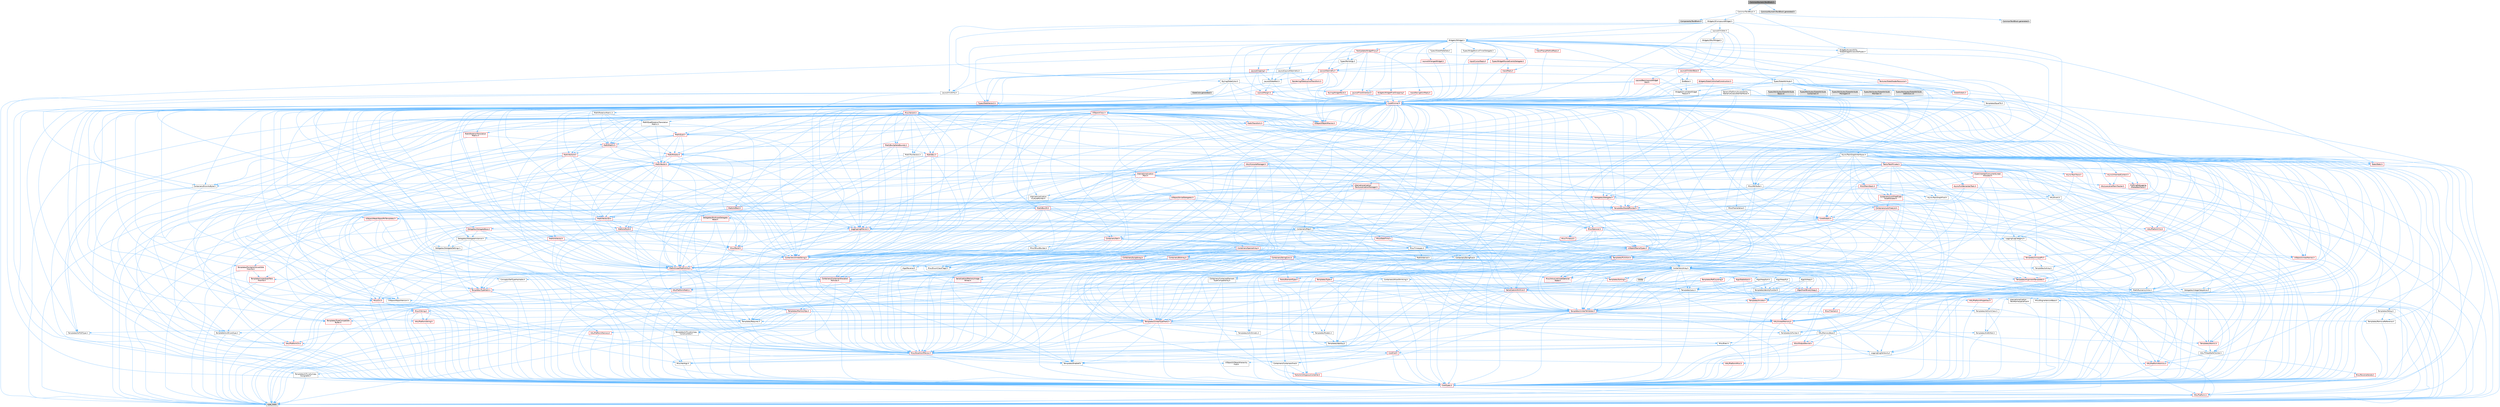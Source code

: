 digraph "CommonNumericTextBlock.h"
{
 // INTERACTIVE_SVG=YES
 // LATEX_PDF_SIZE
  bgcolor="transparent";
  edge [fontname=Helvetica,fontsize=10,labelfontname=Helvetica,labelfontsize=10];
  node [fontname=Helvetica,fontsize=10,shape=box,height=0.2,width=0.4];
  Node1 [id="Node000001",label="CommonNumericTextBlock.h",height=0.2,width=0.4,color="gray40", fillcolor="grey60", style="filled", fontcolor="black",tooltip=" "];
  Node1 -> Node2 [id="edge1_Node000001_Node000002",color="steelblue1",style="solid",tooltip=" "];
  Node2 [id="Node000002",label="CommonTextBlock.h",height=0.2,width=0.4,color="grey40", fillcolor="white", style="filled",URL="$d2/dc5/CommonTextBlock_8h.html",tooltip=" "];
  Node2 -> Node3 [id="edge2_Node000002_Node000003",color="steelblue1",style="solid",tooltip=" "];
  Node3 [id="Node000003",label="Components/TextBlock.h",height=0.2,width=0.4,color="grey60", fillcolor="#E0E0E0", style="filled",tooltip=" "];
  Node2 -> Node4 [id="edge3_Node000002_Node000004",color="steelblue1",style="solid",tooltip=" "];
  Node4 [id="Node000004",label="Widgets/Accessibility\l/SlateWidgetAccessibleTypes.h",height=0.2,width=0.4,color="grey40", fillcolor="white", style="filled",URL="$d2/dbd/SlateWidgetAccessibleTypes_8h.html",tooltip=" "];
  Node4 -> Node5 [id="edge4_Node000004_Node000005",color="steelblue1",style="solid",tooltip=" "];
  Node5 [id="Node000005",label="GenericPlatform/Accessibility\l/GenericAccessibleInterfaces.h",height=0.2,width=0.4,color="grey40", fillcolor="white", style="filled",URL="$d9/dbb/GenericAccessibleInterfaces_8h.html",tooltip=" "];
  Node5 -> Node6 [id="edge5_Node000005_Node000006",color="steelblue1",style="solid",tooltip=" "];
  Node6 [id="Node000006",label="Async/TaskGraphInterfaces.h",height=0.2,width=0.4,color="grey40", fillcolor="white", style="filled",URL="$d2/d4c/TaskGraphInterfaces_8h.html",tooltip=" "];
  Node6 -> Node7 [id="edge6_Node000006_Node000007",color="steelblue1",style="solid",tooltip=" "];
  Node7 [id="Node000007",label="CoreTypes.h",height=0.2,width=0.4,color="red", fillcolor="#FFF0F0", style="filled",URL="$dc/dec/CoreTypes_8h.html",tooltip=" "];
  Node7 -> Node8 [id="edge7_Node000007_Node000008",color="steelblue1",style="solid",tooltip=" "];
  Node8 [id="Node000008",label="HAL/Platform.h",height=0.2,width=0.4,color="red", fillcolor="#FFF0F0", style="filled",URL="$d9/dd0/Platform_8h.html",tooltip=" "];
  Node8 -> Node11 [id="edge8_Node000008_Node000011",color="steelblue1",style="solid",tooltip=" "];
  Node11 [id="Node000011",label="type_traits",height=0.2,width=0.4,color="grey60", fillcolor="#E0E0E0", style="filled",tooltip=" "];
  Node6 -> Node21 [id="edge9_Node000006_Node000021",color="steelblue1",style="solid",tooltip=" "];
  Node21 [id="Node000021",label="Misc/AssertionMacros.h",height=0.2,width=0.4,color="red", fillcolor="#FFF0F0", style="filled",URL="$d0/dfa/AssertionMacros_8h.html",tooltip=" "];
  Node21 -> Node7 [id="edge10_Node000021_Node000007",color="steelblue1",style="solid",tooltip=" "];
  Node21 -> Node8 [id="edge11_Node000021_Node000008",color="steelblue1",style="solid",tooltip=" "];
  Node21 -> Node22 [id="edge12_Node000021_Node000022",color="steelblue1",style="solid",tooltip=" "];
  Node22 [id="Node000022",label="HAL/PlatformMisc.h",height=0.2,width=0.4,color="red", fillcolor="#FFF0F0", style="filled",URL="$d0/df5/PlatformMisc_8h.html",tooltip=" "];
  Node22 -> Node7 [id="edge13_Node000022_Node000007",color="steelblue1",style="solid",tooltip=" "];
  Node21 -> Node58 [id="edge14_Node000021_Node000058",color="steelblue1",style="solid",tooltip=" "];
  Node58 [id="Node000058",label="Templates/EnableIf.h",height=0.2,width=0.4,color="grey40", fillcolor="white", style="filled",URL="$d7/d60/EnableIf_8h.html",tooltip=" "];
  Node58 -> Node7 [id="edge15_Node000058_Node000007",color="steelblue1",style="solid",tooltip=" "];
  Node21 -> Node64 [id="edge16_Node000021_Node000064",color="steelblue1",style="solid",tooltip=" "];
  Node64 [id="Node000064",label="Misc/VarArgs.h",height=0.2,width=0.4,color="grey40", fillcolor="white", style="filled",URL="$d5/d6f/VarArgs_8h.html",tooltip=" "];
  Node64 -> Node7 [id="edge17_Node000064_Node000007",color="steelblue1",style="solid",tooltip=" "];
  Node6 -> Node72 [id="edge18_Node000006_Node000072",color="steelblue1",style="solid",tooltip=" "];
  Node72 [id="Node000072",label="Containers/ContainerAllocation\lPolicies.h",height=0.2,width=0.4,color="red", fillcolor="#FFF0F0", style="filled",URL="$d7/dff/ContainerAllocationPolicies_8h.html",tooltip=" "];
  Node72 -> Node7 [id="edge19_Node000072_Node000007",color="steelblue1",style="solid",tooltip=" "];
  Node72 -> Node72 [id="edge20_Node000072_Node000072",color="steelblue1",style="solid",tooltip=" "];
  Node72 -> Node74 [id="edge21_Node000072_Node000074",color="steelblue1",style="solid",tooltip=" "];
  Node74 [id="Node000074",label="HAL/PlatformMath.h",height=0.2,width=0.4,color="red", fillcolor="#FFF0F0", style="filled",URL="$dc/d53/PlatformMath_8h.html",tooltip=" "];
  Node74 -> Node7 [id="edge22_Node000074_Node000007",color="steelblue1",style="solid",tooltip=" "];
  Node72 -> Node93 [id="edge23_Node000072_Node000093",color="steelblue1",style="solid",tooltip=" "];
  Node93 [id="Node000093",label="HAL/UnrealMemory.h",height=0.2,width=0.4,color="red", fillcolor="#FFF0F0", style="filled",URL="$d9/d96/UnrealMemory_8h.html",tooltip=" "];
  Node93 -> Node7 [id="edge24_Node000093_Node000007",color="steelblue1",style="solid",tooltip=" "];
  Node93 -> Node97 [id="edge25_Node000093_Node000097",color="steelblue1",style="solid",tooltip=" "];
  Node97 [id="Node000097",label="HAL/MemoryBase.h",height=0.2,width=0.4,color="grey40", fillcolor="white", style="filled",URL="$d6/d9f/MemoryBase_8h.html",tooltip=" "];
  Node97 -> Node7 [id="edge26_Node000097_Node000007",color="steelblue1",style="solid",tooltip=" "];
  Node97 -> Node51 [id="edge27_Node000097_Node000051",color="steelblue1",style="solid",tooltip=" "];
  Node51 [id="Node000051",label="HAL/PlatformAtomics.h",height=0.2,width=0.4,color="red", fillcolor="#FFF0F0", style="filled",URL="$d3/d36/PlatformAtomics_8h.html",tooltip=" "];
  Node51 -> Node7 [id="edge28_Node000051_Node000007",color="steelblue1",style="solid",tooltip=" "];
  Node97 -> Node34 [id="edge29_Node000097_Node000034",color="steelblue1",style="solid",tooltip=" "];
  Node34 [id="Node000034",label="HAL/PlatformCrt.h",height=0.2,width=0.4,color="red", fillcolor="#FFF0F0", style="filled",URL="$d8/d75/PlatformCrt_8h.html",tooltip=" "];
  Node97 -> Node98 [id="edge30_Node000097_Node000098",color="steelblue1",style="solid",tooltip=" "];
  Node98 [id="Node000098",label="Misc/Exec.h",height=0.2,width=0.4,color="grey40", fillcolor="white", style="filled",URL="$de/ddb/Exec_8h.html",tooltip=" "];
  Node98 -> Node7 [id="edge31_Node000098_Node000007",color="steelblue1",style="solid",tooltip=" "];
  Node98 -> Node21 [id="edge32_Node000098_Node000021",color="steelblue1",style="solid",tooltip=" "];
  Node97 -> Node99 [id="edge33_Node000097_Node000099",color="steelblue1",style="solid",tooltip=" "];
  Node99 [id="Node000099",label="Misc/OutputDevice.h",height=0.2,width=0.4,color="red", fillcolor="#FFF0F0", style="filled",URL="$d7/d32/OutputDevice_8h.html",tooltip=" "];
  Node99 -> Node29 [id="edge34_Node000099_Node000029",color="steelblue1",style="solid",tooltip=" "];
  Node29 [id="Node000029",label="CoreFwd.h",height=0.2,width=0.4,color="red", fillcolor="#FFF0F0", style="filled",URL="$d1/d1e/CoreFwd_8h.html",tooltip=" "];
  Node29 -> Node7 [id="edge35_Node000029_Node000007",color="steelblue1",style="solid",tooltip=" "];
  Node29 -> Node30 [id="edge36_Node000029_Node000030",color="steelblue1",style="solid",tooltip=" "];
  Node30 [id="Node000030",label="Containers/ContainersFwd.h",height=0.2,width=0.4,color="grey40", fillcolor="white", style="filled",URL="$d4/d0a/ContainersFwd_8h.html",tooltip=" "];
  Node30 -> Node8 [id="edge37_Node000030_Node000008",color="steelblue1",style="solid",tooltip=" "];
  Node30 -> Node7 [id="edge38_Node000030_Node000007",color="steelblue1",style="solid",tooltip=" "];
  Node30 -> Node27 [id="edge39_Node000030_Node000027",color="steelblue1",style="solid",tooltip=" "];
  Node27 [id="Node000027",label="Traits/IsContiguousContainer.h",height=0.2,width=0.4,color="red", fillcolor="#FFF0F0", style="filled",URL="$d5/d3c/IsContiguousContainer_8h.html",tooltip=" "];
  Node27 -> Node7 [id="edge40_Node000027_Node000007",color="steelblue1",style="solid",tooltip=" "];
  Node29 -> Node32 [id="edge41_Node000029_Node000032",color="steelblue1",style="solid",tooltip=" "];
  Node32 [id="Node000032",label="UObject/UObjectHierarchy\lFwd.h",height=0.2,width=0.4,color="grey40", fillcolor="white", style="filled",URL="$d3/d13/UObjectHierarchyFwd_8h.html",tooltip=" "];
  Node99 -> Node7 [id="edge42_Node000099_Node000007",color="steelblue1",style="solid",tooltip=" "];
  Node99 -> Node100 [id="edge43_Node000099_Node000100",color="steelblue1",style="solid",tooltip=" "];
  Node100 [id="Node000100",label="Logging/LogVerbosity.h",height=0.2,width=0.4,color="grey40", fillcolor="white", style="filled",URL="$d2/d8f/LogVerbosity_8h.html",tooltip=" "];
  Node100 -> Node7 [id="edge44_Node000100_Node000007",color="steelblue1",style="solid",tooltip=" "];
  Node99 -> Node64 [id="edge45_Node000099_Node000064",color="steelblue1",style="solid",tooltip=" "];
  Node97 -> Node101 [id="edge46_Node000097_Node000101",color="steelblue1",style="solid",tooltip=" "];
  Node101 [id="Node000101",label="Templates/Atomic.h",height=0.2,width=0.4,color="red", fillcolor="#FFF0F0", style="filled",URL="$d3/d91/Atomic_8h.html",tooltip=" "];
  Node101 -> Node102 [id="edge47_Node000101_Node000102",color="steelblue1",style="solid",tooltip=" "];
  Node102 [id="Node000102",label="HAL/ThreadSafeCounter.h",height=0.2,width=0.4,color="grey40", fillcolor="white", style="filled",URL="$dc/dc9/ThreadSafeCounter_8h.html",tooltip=" "];
  Node102 -> Node7 [id="edge48_Node000102_Node000007",color="steelblue1",style="solid",tooltip=" "];
  Node102 -> Node51 [id="edge49_Node000102_Node000051",color="steelblue1",style="solid",tooltip=" "];
  Node93 -> Node107 [id="edge50_Node000093_Node000107",color="steelblue1",style="solid",tooltip=" "];
  Node107 [id="Node000107",label="HAL/PlatformMemory.h",height=0.2,width=0.4,color="red", fillcolor="#FFF0F0", style="filled",URL="$de/d68/PlatformMemory_8h.html",tooltip=" "];
  Node107 -> Node7 [id="edge51_Node000107_Node000007",color="steelblue1",style="solid",tooltip=" "];
  Node93 -> Node81 [id="edge52_Node000093_Node000081",color="steelblue1",style="solid",tooltip=" "];
  Node81 [id="Node000081",label="Templates/IsPointer.h",height=0.2,width=0.4,color="grey40", fillcolor="white", style="filled",URL="$d7/d05/IsPointer_8h.html",tooltip=" "];
  Node81 -> Node7 [id="edge53_Node000081_Node000007",color="steelblue1",style="solid",tooltip=" "];
  Node72 -> Node44 [id="edge54_Node000072_Node000044",color="steelblue1",style="solid",tooltip=" "];
  Node44 [id="Node000044",label="Math/NumericLimits.h",height=0.2,width=0.4,color="grey40", fillcolor="white", style="filled",URL="$df/d1b/NumericLimits_8h.html",tooltip=" "];
  Node44 -> Node7 [id="edge55_Node000044_Node000007",color="steelblue1",style="solid",tooltip=" "];
  Node72 -> Node21 [id="edge56_Node000072_Node000021",color="steelblue1",style="solid",tooltip=" "];
  Node72 -> Node111 [id="edge57_Node000072_Node000111",color="steelblue1",style="solid",tooltip=" "];
  Node111 [id="Node000111",label="Templates/MemoryOps.h",height=0.2,width=0.4,color="red", fillcolor="#FFF0F0", style="filled",URL="$db/dea/MemoryOps_8h.html",tooltip=" "];
  Node111 -> Node7 [id="edge58_Node000111_Node000007",color="steelblue1",style="solid",tooltip=" "];
  Node111 -> Node93 [id="edge59_Node000111_Node000093",color="steelblue1",style="solid",tooltip=" "];
  Node111 -> Node105 [id="edge60_Node000111_Node000105",color="steelblue1",style="solid",tooltip=" "];
  Node105 [id="Node000105",label="Templates/IsTriviallyCopy\lAssignable.h",height=0.2,width=0.4,color="grey40", fillcolor="white", style="filled",URL="$d2/df2/IsTriviallyCopyAssignable_8h.html",tooltip=" "];
  Node105 -> Node7 [id="edge61_Node000105_Node000007",color="steelblue1",style="solid",tooltip=" "];
  Node105 -> Node11 [id="edge62_Node000105_Node000011",color="steelblue1",style="solid",tooltip=" "];
  Node111 -> Node86 [id="edge63_Node000111_Node000086",color="steelblue1",style="solid",tooltip=" "];
  Node86 [id="Node000086",label="Templates/IsTriviallyCopy\lConstructible.h",height=0.2,width=0.4,color="grey40", fillcolor="white", style="filled",URL="$d3/d78/IsTriviallyCopyConstructible_8h.html",tooltip=" "];
  Node86 -> Node7 [id="edge64_Node000086_Node000007",color="steelblue1",style="solid",tooltip=" "];
  Node86 -> Node11 [id="edge65_Node000086_Node000011",color="steelblue1",style="solid",tooltip=" "];
  Node111 -> Node66 [id="edge66_Node000111_Node000066",color="steelblue1",style="solid",tooltip=" "];
  Node66 [id="Node000066",label="Templates/Requires.h",height=0.2,width=0.4,color="grey40", fillcolor="white", style="filled",URL="$dc/d96/Requires_8h.html",tooltip=" "];
  Node66 -> Node58 [id="edge67_Node000066_Node000058",color="steelblue1",style="solid",tooltip=" "];
  Node66 -> Node11 [id="edge68_Node000066_Node000011",color="steelblue1",style="solid",tooltip=" "];
  Node111 -> Node80 [id="edge69_Node000111_Node000080",color="steelblue1",style="solid",tooltip=" "];
  Node80 [id="Node000080",label="Templates/UnrealTypeTraits.h",height=0.2,width=0.4,color="red", fillcolor="#FFF0F0", style="filled",URL="$d2/d2d/UnrealTypeTraits_8h.html",tooltip=" "];
  Node80 -> Node7 [id="edge70_Node000080_Node000007",color="steelblue1",style="solid",tooltip=" "];
  Node80 -> Node81 [id="edge71_Node000080_Node000081",color="steelblue1",style="solid",tooltip=" "];
  Node80 -> Node21 [id="edge72_Node000080_Node000021",color="steelblue1",style="solid",tooltip=" "];
  Node80 -> Node76 [id="edge73_Node000080_Node000076",color="steelblue1",style="solid",tooltip=" "];
  Node76 [id="Node000076",label="Templates/AndOrNot.h",height=0.2,width=0.4,color="grey40", fillcolor="white", style="filled",URL="$db/d0a/AndOrNot_8h.html",tooltip=" "];
  Node76 -> Node7 [id="edge74_Node000076_Node000007",color="steelblue1",style="solid",tooltip=" "];
  Node80 -> Node58 [id="edge75_Node000080_Node000058",color="steelblue1",style="solid",tooltip=" "];
  Node80 -> Node82 [id="edge76_Node000080_Node000082",color="steelblue1",style="solid",tooltip=" "];
  Node82 [id="Node000082",label="Templates/IsArithmetic.h",height=0.2,width=0.4,color="grey40", fillcolor="white", style="filled",URL="$d2/d5d/IsArithmetic_8h.html",tooltip=" "];
  Node82 -> Node7 [id="edge77_Node000082_Node000007",color="steelblue1",style="solid",tooltip=" "];
  Node80 -> Node83 [id="edge78_Node000080_Node000083",color="steelblue1",style="solid",tooltip=" "];
  Node83 [id="Node000083",label="Templates/Models.h",height=0.2,width=0.4,color="grey40", fillcolor="white", style="filled",URL="$d3/d0c/Models_8h.html",tooltip=" "];
  Node83 -> Node67 [id="edge79_Node000083_Node000067",color="steelblue1",style="solid",tooltip=" "];
  Node67 [id="Node000067",label="Templates/Identity.h",height=0.2,width=0.4,color="grey40", fillcolor="white", style="filled",URL="$d0/dd5/Identity_8h.html",tooltip=" "];
  Node80 -> Node84 [id="edge80_Node000080_Node000084",color="steelblue1",style="solid",tooltip=" "];
  Node84 [id="Node000084",label="Templates/IsPODType.h",height=0.2,width=0.4,color="grey40", fillcolor="white", style="filled",URL="$d7/db1/IsPODType_8h.html",tooltip=" "];
  Node84 -> Node7 [id="edge81_Node000084_Node000007",color="steelblue1",style="solid",tooltip=" "];
  Node80 -> Node85 [id="edge82_Node000080_Node000085",color="steelblue1",style="solid",tooltip=" "];
  Node85 [id="Node000085",label="Templates/IsUECoreType.h",height=0.2,width=0.4,color="grey40", fillcolor="white", style="filled",URL="$d1/db8/IsUECoreType_8h.html",tooltip=" "];
  Node85 -> Node7 [id="edge83_Node000085_Node000007",color="steelblue1",style="solid",tooltip=" "];
  Node85 -> Node11 [id="edge84_Node000085_Node000011",color="steelblue1",style="solid",tooltip=" "];
  Node80 -> Node86 [id="edge85_Node000080_Node000086",color="steelblue1",style="solid",tooltip=" "];
  Node111 -> Node11 [id="edge86_Node000111_Node000011",color="steelblue1",style="solid",tooltip=" "];
  Node72 -> Node90 [id="edge87_Node000072_Node000090",color="steelblue1",style="solid",tooltip=" "];
  Node90 [id="Node000090",label="Templates/TypeCompatible\lBytes.h",height=0.2,width=0.4,color="red", fillcolor="#FFF0F0", style="filled",URL="$df/d0a/TypeCompatibleBytes_8h.html",tooltip=" "];
  Node90 -> Node7 [id="edge88_Node000090_Node000007",color="steelblue1",style="solid",tooltip=" "];
  Node90 -> Node11 [id="edge89_Node000090_Node000011",color="steelblue1",style="solid",tooltip=" "];
  Node72 -> Node11 [id="edge90_Node000072_Node000011",color="steelblue1",style="solid",tooltip=" "];
  Node6 -> Node113 [id="edge91_Node000006_Node000113",color="steelblue1",style="solid",tooltip=" "];
  Node113 [id="Node000113",label="Containers/Array.h",height=0.2,width=0.4,color="grey40", fillcolor="white", style="filled",URL="$df/dd0/Array_8h.html",tooltip=" "];
  Node113 -> Node7 [id="edge92_Node000113_Node000007",color="steelblue1",style="solid",tooltip=" "];
  Node113 -> Node21 [id="edge93_Node000113_Node000021",color="steelblue1",style="solid",tooltip=" "];
  Node113 -> Node114 [id="edge94_Node000113_Node000114",color="steelblue1",style="solid",tooltip=" "];
  Node114 [id="Node000114",label="Misc/IntrusiveUnsetOptional\lState.h",height=0.2,width=0.4,color="red", fillcolor="#FFF0F0", style="filled",URL="$d2/d0a/IntrusiveUnsetOptionalState_8h.html",tooltip=" "];
  Node113 -> Node116 [id="edge95_Node000113_Node000116",color="steelblue1",style="solid",tooltip=" "];
  Node116 [id="Node000116",label="Misc/ReverseIterate.h",height=0.2,width=0.4,color="red", fillcolor="#FFF0F0", style="filled",URL="$db/de3/ReverseIterate_8h.html",tooltip=" "];
  Node116 -> Node8 [id="edge96_Node000116_Node000008",color="steelblue1",style="solid",tooltip=" "];
  Node113 -> Node93 [id="edge97_Node000113_Node000093",color="steelblue1",style="solid",tooltip=" "];
  Node113 -> Node80 [id="edge98_Node000113_Node000080",color="steelblue1",style="solid",tooltip=" "];
  Node113 -> Node118 [id="edge99_Node000113_Node000118",color="steelblue1",style="solid",tooltip=" "];
  Node118 [id="Node000118",label="Templates/UnrealTemplate.h",height=0.2,width=0.4,color="red", fillcolor="#FFF0F0", style="filled",URL="$d4/d24/UnrealTemplate_8h.html",tooltip=" "];
  Node118 -> Node7 [id="edge100_Node000118_Node000007",color="steelblue1",style="solid",tooltip=" "];
  Node118 -> Node81 [id="edge101_Node000118_Node000081",color="steelblue1",style="solid",tooltip=" "];
  Node118 -> Node93 [id="edge102_Node000118_Node000093",color="steelblue1",style="solid",tooltip=" "];
  Node118 -> Node80 [id="edge103_Node000118_Node000080",color="steelblue1",style="solid",tooltip=" "];
  Node118 -> Node78 [id="edge104_Node000118_Node000078",color="steelblue1",style="solid",tooltip=" "];
  Node78 [id="Node000078",label="Templates/RemoveReference.h",height=0.2,width=0.4,color="grey40", fillcolor="white", style="filled",URL="$da/dbe/RemoveReference_8h.html",tooltip=" "];
  Node78 -> Node7 [id="edge105_Node000078_Node000007",color="steelblue1",style="solid",tooltip=" "];
  Node118 -> Node66 [id="edge106_Node000118_Node000066",color="steelblue1",style="solid",tooltip=" "];
  Node118 -> Node90 [id="edge107_Node000118_Node000090",color="steelblue1",style="solid",tooltip=" "];
  Node118 -> Node67 [id="edge108_Node000118_Node000067",color="steelblue1",style="solid",tooltip=" "];
  Node118 -> Node27 [id="edge109_Node000118_Node000027",color="steelblue1",style="solid",tooltip=" "];
  Node118 -> Node11 [id="edge110_Node000118_Node000011",color="steelblue1",style="solid",tooltip=" "];
  Node113 -> Node121 [id="edge111_Node000113_Node000121",color="steelblue1",style="solid",tooltip=" "];
  Node121 [id="Node000121",label="Containers/AllowShrinking.h",height=0.2,width=0.4,color="grey40", fillcolor="white", style="filled",URL="$d7/d1a/AllowShrinking_8h.html",tooltip=" "];
  Node121 -> Node7 [id="edge112_Node000121_Node000007",color="steelblue1",style="solid",tooltip=" "];
  Node113 -> Node72 [id="edge113_Node000113_Node000072",color="steelblue1",style="solid",tooltip=" "];
  Node113 -> Node122 [id="edge114_Node000113_Node000122",color="steelblue1",style="solid",tooltip=" "];
  Node122 [id="Node000122",label="Containers/ContainerElement\lTypeCompatibility.h",height=0.2,width=0.4,color="grey40", fillcolor="white", style="filled",URL="$df/ddf/ContainerElementTypeCompatibility_8h.html",tooltip=" "];
  Node122 -> Node7 [id="edge115_Node000122_Node000007",color="steelblue1",style="solid",tooltip=" "];
  Node122 -> Node80 [id="edge116_Node000122_Node000080",color="steelblue1",style="solid",tooltip=" "];
  Node113 -> Node123 [id="edge117_Node000113_Node000123",color="steelblue1",style="solid",tooltip=" "];
  Node123 [id="Node000123",label="Serialization/Archive.h",height=0.2,width=0.4,color="red", fillcolor="#FFF0F0", style="filled",URL="$d7/d3b/Archive_8h.html",tooltip=" "];
  Node123 -> Node29 [id="edge118_Node000123_Node000029",color="steelblue1",style="solid",tooltip=" "];
  Node123 -> Node7 [id="edge119_Node000123_Node000007",color="steelblue1",style="solid",tooltip=" "];
  Node123 -> Node124 [id="edge120_Node000123_Node000124",color="steelblue1",style="solid",tooltip=" "];
  Node124 [id="Node000124",label="HAL/PlatformProperties.h",height=0.2,width=0.4,color="red", fillcolor="#FFF0F0", style="filled",URL="$d9/db0/PlatformProperties_8h.html",tooltip=" "];
  Node124 -> Node7 [id="edge121_Node000124_Node000007",color="steelblue1",style="solid",tooltip=" "];
  Node123 -> Node127 [id="edge122_Node000123_Node000127",color="steelblue1",style="solid",tooltip=" "];
  Node127 [id="Node000127",label="Internationalization\l/TextNamespaceFwd.h",height=0.2,width=0.4,color="grey40", fillcolor="white", style="filled",URL="$d8/d97/TextNamespaceFwd_8h.html",tooltip=" "];
  Node127 -> Node7 [id="edge123_Node000127_Node000007",color="steelblue1",style="solid",tooltip=" "];
  Node123 -> Node21 [id="edge124_Node000123_Node000021",color="steelblue1",style="solid",tooltip=" "];
  Node123 -> Node128 [id="edge125_Node000123_Node000128",color="steelblue1",style="solid",tooltip=" "];
  Node128 [id="Node000128",label="Misc/EngineVersionBase.h",height=0.2,width=0.4,color="grey40", fillcolor="white", style="filled",URL="$d5/d2b/EngineVersionBase_8h.html",tooltip=" "];
  Node128 -> Node7 [id="edge126_Node000128_Node000007",color="steelblue1",style="solid",tooltip=" "];
  Node123 -> Node64 [id="edge127_Node000123_Node000064",color="steelblue1",style="solid",tooltip=" "];
  Node123 -> Node58 [id="edge128_Node000123_Node000058",color="steelblue1",style="solid",tooltip=" "];
  Node123 -> Node131 [id="edge129_Node000123_Node000131",color="steelblue1",style="solid",tooltip=" "];
  Node131 [id="Node000131",label="Templates/IsEnumClass.h",height=0.2,width=0.4,color="grey40", fillcolor="white", style="filled",URL="$d7/d15/IsEnumClass_8h.html",tooltip=" "];
  Node131 -> Node7 [id="edge130_Node000131_Node000007",color="steelblue1",style="solid",tooltip=" "];
  Node131 -> Node76 [id="edge131_Node000131_Node000076",color="steelblue1",style="solid",tooltip=" "];
  Node123 -> Node118 [id="edge132_Node000123_Node000118",color="steelblue1",style="solid",tooltip=" "];
  Node123 -> Node132 [id="edge133_Node000123_Node000132",color="steelblue1",style="solid",tooltip=" "];
  Node132 [id="Node000132",label="UObject/ObjectVersion.h",height=0.2,width=0.4,color="grey40", fillcolor="white", style="filled",URL="$da/d63/ObjectVersion_8h.html",tooltip=" "];
  Node132 -> Node7 [id="edge134_Node000132_Node000007",color="steelblue1",style="solid",tooltip=" "];
  Node113 -> Node133 [id="edge135_Node000113_Node000133",color="steelblue1",style="solid",tooltip=" "];
  Node133 [id="Node000133",label="Serialization/MemoryImage\lWriter.h",height=0.2,width=0.4,color="red", fillcolor="#FFF0F0", style="filled",URL="$d0/d08/MemoryImageWriter_8h.html",tooltip=" "];
  Node133 -> Node7 [id="edge136_Node000133_Node000007",color="steelblue1",style="solid",tooltip=" "];
  Node113 -> Node147 [id="edge137_Node000113_Node000147",color="steelblue1",style="solid",tooltip=" "];
  Node147 [id="Node000147",label="Algo/Heapify.h",height=0.2,width=0.4,color="grey40", fillcolor="white", style="filled",URL="$d0/d2a/Heapify_8h.html",tooltip=" "];
  Node147 -> Node148 [id="edge138_Node000147_Node000148",color="steelblue1",style="solid",tooltip=" "];
  Node148 [id="Node000148",label="Algo/Impl/BinaryHeap.h",height=0.2,width=0.4,color="red", fillcolor="#FFF0F0", style="filled",URL="$d7/da3/Algo_2Impl_2BinaryHeap_8h.html",tooltip=" "];
  Node148 -> Node149 [id="edge139_Node000148_Node000149",color="steelblue1",style="solid",tooltip=" "];
  Node149 [id="Node000149",label="Templates/Invoke.h",height=0.2,width=0.4,color="red", fillcolor="#FFF0F0", style="filled",URL="$d7/deb/Invoke_8h.html",tooltip=" "];
  Node149 -> Node7 [id="edge140_Node000149_Node000007",color="steelblue1",style="solid",tooltip=" "];
  Node149 -> Node118 [id="edge141_Node000149_Node000118",color="steelblue1",style="solid",tooltip=" "];
  Node149 -> Node11 [id="edge142_Node000149_Node000011",color="steelblue1",style="solid",tooltip=" "];
  Node148 -> Node11 [id="edge143_Node000148_Node000011",color="steelblue1",style="solid",tooltip=" "];
  Node147 -> Node153 [id="edge144_Node000147_Node000153",color="steelblue1",style="solid",tooltip=" "];
  Node153 [id="Node000153",label="Templates/IdentityFunctor.h",height=0.2,width=0.4,color="grey40", fillcolor="white", style="filled",URL="$d7/d2e/IdentityFunctor_8h.html",tooltip=" "];
  Node153 -> Node8 [id="edge145_Node000153_Node000008",color="steelblue1",style="solid",tooltip=" "];
  Node147 -> Node149 [id="edge146_Node000147_Node000149",color="steelblue1",style="solid",tooltip=" "];
  Node147 -> Node154 [id="edge147_Node000147_Node000154",color="steelblue1",style="solid",tooltip=" "];
  Node154 [id="Node000154",label="Templates/Less.h",height=0.2,width=0.4,color="grey40", fillcolor="white", style="filled",URL="$de/dc8/Less_8h.html",tooltip=" "];
  Node154 -> Node7 [id="edge148_Node000154_Node000007",color="steelblue1",style="solid",tooltip=" "];
  Node154 -> Node118 [id="edge149_Node000154_Node000118",color="steelblue1",style="solid",tooltip=" "];
  Node147 -> Node118 [id="edge150_Node000147_Node000118",color="steelblue1",style="solid",tooltip=" "];
  Node113 -> Node155 [id="edge151_Node000113_Node000155",color="steelblue1",style="solid",tooltip=" "];
  Node155 [id="Node000155",label="Algo/HeapSort.h",height=0.2,width=0.4,color="grey40", fillcolor="white", style="filled",URL="$d3/d92/HeapSort_8h.html",tooltip=" "];
  Node155 -> Node148 [id="edge152_Node000155_Node000148",color="steelblue1",style="solid",tooltip=" "];
  Node155 -> Node153 [id="edge153_Node000155_Node000153",color="steelblue1",style="solid",tooltip=" "];
  Node155 -> Node154 [id="edge154_Node000155_Node000154",color="steelblue1",style="solid",tooltip=" "];
  Node155 -> Node118 [id="edge155_Node000155_Node000118",color="steelblue1",style="solid",tooltip=" "];
  Node113 -> Node156 [id="edge156_Node000113_Node000156",color="steelblue1",style="solid",tooltip=" "];
  Node156 [id="Node000156",label="Algo/IsHeap.h",height=0.2,width=0.4,color="grey40", fillcolor="white", style="filled",URL="$de/d32/IsHeap_8h.html",tooltip=" "];
  Node156 -> Node148 [id="edge157_Node000156_Node000148",color="steelblue1",style="solid",tooltip=" "];
  Node156 -> Node153 [id="edge158_Node000156_Node000153",color="steelblue1",style="solid",tooltip=" "];
  Node156 -> Node149 [id="edge159_Node000156_Node000149",color="steelblue1",style="solid",tooltip=" "];
  Node156 -> Node154 [id="edge160_Node000156_Node000154",color="steelblue1",style="solid",tooltip=" "];
  Node156 -> Node118 [id="edge161_Node000156_Node000118",color="steelblue1",style="solid",tooltip=" "];
  Node113 -> Node148 [id="edge162_Node000113_Node000148",color="steelblue1",style="solid",tooltip=" "];
  Node113 -> Node157 [id="edge163_Node000113_Node000157",color="steelblue1",style="solid",tooltip=" "];
  Node157 [id="Node000157",label="Algo/StableSort.h",height=0.2,width=0.4,color="red", fillcolor="#FFF0F0", style="filled",URL="$d7/d3c/StableSort_8h.html",tooltip=" "];
  Node157 -> Node153 [id="edge164_Node000157_Node000153",color="steelblue1",style="solid",tooltip=" "];
  Node157 -> Node149 [id="edge165_Node000157_Node000149",color="steelblue1",style="solid",tooltip=" "];
  Node157 -> Node154 [id="edge166_Node000157_Node000154",color="steelblue1",style="solid",tooltip=" "];
  Node157 -> Node118 [id="edge167_Node000157_Node000118",color="steelblue1",style="solid",tooltip=" "];
  Node113 -> Node160 [id="edge168_Node000113_Node000160",color="steelblue1",style="solid",tooltip=" "];
  Node160 [id="Node000160",label="Concepts/GetTypeHashable.h",height=0.2,width=0.4,color="grey40", fillcolor="white", style="filled",URL="$d3/da2/GetTypeHashable_8h.html",tooltip=" "];
  Node160 -> Node7 [id="edge169_Node000160_Node000007",color="steelblue1",style="solid",tooltip=" "];
  Node160 -> Node138 [id="edge170_Node000160_Node000138",color="steelblue1",style="solid",tooltip=" "];
  Node138 [id="Node000138",label="Templates/TypeHash.h",height=0.2,width=0.4,color="red", fillcolor="#FFF0F0", style="filled",URL="$d1/d62/TypeHash_8h.html",tooltip=" "];
  Node138 -> Node7 [id="edge171_Node000138_Node000007",color="steelblue1",style="solid",tooltip=" "];
  Node138 -> Node66 [id="edge172_Node000138_Node000066",color="steelblue1",style="solid",tooltip=" "];
  Node138 -> Node139 [id="edge173_Node000138_Node000139",color="steelblue1",style="solid",tooltip=" "];
  Node139 [id="Node000139",label="Misc/Crc.h",height=0.2,width=0.4,color="red", fillcolor="#FFF0F0", style="filled",URL="$d4/dd2/Crc_8h.html",tooltip=" "];
  Node139 -> Node7 [id="edge174_Node000139_Node000007",color="steelblue1",style="solid",tooltip=" "];
  Node139 -> Node95 [id="edge175_Node000139_Node000095",color="steelblue1",style="solid",tooltip=" "];
  Node95 [id="Node000095",label="HAL/PlatformString.h",height=0.2,width=0.4,color="red", fillcolor="#FFF0F0", style="filled",URL="$db/db5/PlatformString_8h.html",tooltip=" "];
  Node95 -> Node7 [id="edge176_Node000095_Node000007",color="steelblue1",style="solid",tooltip=" "];
  Node139 -> Node21 [id="edge177_Node000139_Node000021",color="steelblue1",style="solid",tooltip=" "];
  Node139 -> Node140 [id="edge178_Node000139_Node000140",color="steelblue1",style="solid",tooltip=" "];
  Node140 [id="Node000140",label="Misc/CString.h",height=0.2,width=0.4,color="red", fillcolor="#FFF0F0", style="filled",URL="$d2/d49/CString_8h.html",tooltip=" "];
  Node140 -> Node7 [id="edge179_Node000140_Node000007",color="steelblue1",style="solid",tooltip=" "];
  Node140 -> Node34 [id="edge180_Node000140_Node000034",color="steelblue1",style="solid",tooltip=" "];
  Node140 -> Node95 [id="edge181_Node000140_Node000095",color="steelblue1",style="solid",tooltip=" "];
  Node140 -> Node21 [id="edge182_Node000140_Node000021",color="steelblue1",style="solid",tooltip=" "];
  Node140 -> Node64 [id="edge183_Node000140_Node000064",color="steelblue1",style="solid",tooltip=" "];
  Node139 -> Node80 [id="edge184_Node000139_Node000080",color="steelblue1",style="solid",tooltip=" "];
  Node138 -> Node11 [id="edge185_Node000138_Node000011",color="steelblue1",style="solid",tooltip=" "];
  Node113 -> Node153 [id="edge186_Node000113_Node000153",color="steelblue1",style="solid",tooltip=" "];
  Node113 -> Node149 [id="edge187_Node000113_Node000149",color="steelblue1",style="solid",tooltip=" "];
  Node113 -> Node154 [id="edge188_Node000113_Node000154",color="steelblue1",style="solid",tooltip=" "];
  Node113 -> Node161 [id="edge189_Node000113_Node000161",color="steelblue1",style="solid",tooltip=" "];
  Node161 [id="Node000161",label="Templates/LosesQualifiers\lFromTo.h",height=0.2,width=0.4,color="red", fillcolor="#FFF0F0", style="filled",URL="$d2/db3/LosesQualifiersFromTo_8h.html",tooltip=" "];
  Node161 -> Node11 [id="edge190_Node000161_Node000011",color="steelblue1",style="solid",tooltip=" "];
  Node113 -> Node66 [id="edge191_Node000113_Node000066",color="steelblue1",style="solid",tooltip=" "];
  Node113 -> Node162 [id="edge192_Node000113_Node000162",color="steelblue1",style="solid",tooltip=" "];
  Node162 [id="Node000162",label="Templates/Sorting.h",height=0.2,width=0.4,color="red", fillcolor="#FFF0F0", style="filled",URL="$d3/d9e/Sorting_8h.html",tooltip=" "];
  Node162 -> Node7 [id="edge193_Node000162_Node000007",color="steelblue1",style="solid",tooltip=" "];
  Node162 -> Node74 [id="edge194_Node000162_Node000074",color="steelblue1",style="solid",tooltip=" "];
  Node162 -> Node154 [id="edge195_Node000162_Node000154",color="steelblue1",style="solid",tooltip=" "];
  Node113 -> Node166 [id="edge196_Node000113_Node000166",color="steelblue1",style="solid",tooltip=" "];
  Node166 [id="Node000166",label="Templates/AlignmentTemplates.h",height=0.2,width=0.4,color="red", fillcolor="#FFF0F0", style="filled",URL="$dd/d32/AlignmentTemplates_8h.html",tooltip=" "];
  Node166 -> Node7 [id="edge197_Node000166_Node000007",color="steelblue1",style="solid",tooltip=" "];
  Node166 -> Node81 [id="edge198_Node000166_Node000081",color="steelblue1",style="solid",tooltip=" "];
  Node113 -> Node25 [id="edge199_Node000113_Node000025",color="steelblue1",style="solid",tooltip=" "];
  Node25 [id="Node000025",label="Traits/ElementType.h",height=0.2,width=0.4,color="red", fillcolor="#FFF0F0", style="filled",URL="$d5/d4f/ElementType_8h.html",tooltip=" "];
  Node25 -> Node8 [id="edge200_Node000025_Node000008",color="steelblue1",style="solid",tooltip=" "];
  Node25 -> Node11 [id="edge201_Node000025_Node000011",color="steelblue1",style="solid",tooltip=" "];
  Node113 -> Node91 [id="edge202_Node000113_Node000091",color="steelblue1",style="solid",tooltip=" "];
  Node91 [id="Node000091",label="limits",height=0.2,width=0.4,color="grey60", fillcolor="#E0E0E0", style="filled",tooltip=" "];
  Node113 -> Node11 [id="edge203_Node000113_Node000011",color="steelblue1",style="solid",tooltip=" "];
  Node6 -> Node167 [id="edge204_Node000006_Node000167",color="steelblue1",style="solid",tooltip=" "];
  Node167 [id="Node000167",label="Containers/UnrealString.h",height=0.2,width=0.4,color="red", fillcolor="#FFF0F0", style="filled",URL="$d5/dba/UnrealString_8h.html",tooltip=" "];
  Node6 -> Node171 [id="edge205_Node000006_Node000171",color="steelblue1",style="solid",tooltip=" "];
  Node171 [id="Node000171",label="Templates/Function.h",height=0.2,width=0.4,color="red", fillcolor="#FFF0F0", style="filled",URL="$df/df5/Function_8h.html",tooltip=" "];
  Node171 -> Node7 [id="edge206_Node000171_Node000007",color="steelblue1",style="solid",tooltip=" "];
  Node171 -> Node21 [id="edge207_Node000171_Node000021",color="steelblue1",style="solid",tooltip=" "];
  Node171 -> Node114 [id="edge208_Node000171_Node000114",color="steelblue1",style="solid",tooltip=" "];
  Node171 -> Node93 [id="edge209_Node000171_Node000093",color="steelblue1",style="solid",tooltip=" "];
  Node171 -> Node80 [id="edge210_Node000171_Node000080",color="steelblue1",style="solid",tooltip=" "];
  Node171 -> Node149 [id="edge211_Node000171_Node000149",color="steelblue1",style="solid",tooltip=" "];
  Node171 -> Node118 [id="edge212_Node000171_Node000118",color="steelblue1",style="solid",tooltip=" "];
  Node171 -> Node66 [id="edge213_Node000171_Node000066",color="steelblue1",style="solid",tooltip=" "];
  Node171 -> Node165 [id="edge214_Node000171_Node000165",color="steelblue1",style="solid",tooltip=" "];
  Node165 [id="Node000165",label="Math/UnrealMathUtility.h",height=0.2,width=0.4,color="red", fillcolor="#FFF0F0", style="filled",URL="$db/db8/UnrealMathUtility_8h.html",tooltip=" "];
  Node165 -> Node7 [id="edge215_Node000165_Node000007",color="steelblue1",style="solid",tooltip=" "];
  Node165 -> Node21 [id="edge216_Node000165_Node000021",color="steelblue1",style="solid",tooltip=" "];
  Node165 -> Node74 [id="edge217_Node000165_Node000074",color="steelblue1",style="solid",tooltip=" "];
  Node165 -> Node67 [id="edge218_Node000165_Node000067",color="steelblue1",style="solid",tooltip=" "];
  Node165 -> Node66 [id="edge219_Node000165_Node000066",color="steelblue1",style="solid",tooltip=" "];
  Node171 -> Node11 [id="edge220_Node000171_Node000011",color="steelblue1",style="solid",tooltip=" "];
  Node6 -> Node173 [id="edge221_Node000006_Node000173",color="steelblue1",style="solid",tooltip=" "];
  Node173 [id="Node000173",label="Delegates/Delegate.h",height=0.2,width=0.4,color="red", fillcolor="#FFF0F0", style="filled",URL="$d4/d80/Delegate_8h.html",tooltip=" "];
  Node173 -> Node7 [id="edge222_Node000173_Node000007",color="steelblue1",style="solid",tooltip=" "];
  Node173 -> Node21 [id="edge223_Node000173_Node000021",color="steelblue1",style="solid",tooltip=" "];
  Node173 -> Node174 [id="edge224_Node000173_Node000174",color="steelblue1",style="solid",tooltip=" "];
  Node174 [id="Node000174",label="UObject/NameTypes.h",height=0.2,width=0.4,color="red", fillcolor="#FFF0F0", style="filled",URL="$d6/d35/NameTypes_8h.html",tooltip=" "];
  Node174 -> Node7 [id="edge225_Node000174_Node000007",color="steelblue1",style="solid",tooltip=" "];
  Node174 -> Node21 [id="edge226_Node000174_Node000021",color="steelblue1",style="solid",tooltip=" "];
  Node174 -> Node93 [id="edge227_Node000174_Node000093",color="steelblue1",style="solid",tooltip=" "];
  Node174 -> Node80 [id="edge228_Node000174_Node000080",color="steelblue1",style="solid",tooltip=" "];
  Node174 -> Node118 [id="edge229_Node000174_Node000118",color="steelblue1",style="solid",tooltip=" "];
  Node174 -> Node167 [id="edge230_Node000174_Node000167",color="steelblue1",style="solid",tooltip=" "];
  Node174 -> Node178 [id="edge231_Node000174_Node000178",color="steelblue1",style="solid",tooltip=" "];
  Node178 [id="Node000178",label="Containers/StringConv.h",height=0.2,width=0.4,color="red", fillcolor="#FFF0F0", style="filled",URL="$d3/ddf/StringConv_8h.html",tooltip=" "];
  Node178 -> Node7 [id="edge232_Node000178_Node000007",color="steelblue1",style="solid",tooltip=" "];
  Node178 -> Node21 [id="edge233_Node000178_Node000021",color="steelblue1",style="solid",tooltip=" "];
  Node178 -> Node72 [id="edge234_Node000178_Node000072",color="steelblue1",style="solid",tooltip=" "];
  Node178 -> Node113 [id="edge235_Node000178_Node000113",color="steelblue1",style="solid",tooltip=" "];
  Node178 -> Node140 [id="edge236_Node000178_Node000140",color="steelblue1",style="solid",tooltip=" "];
  Node178 -> Node179 [id="edge237_Node000178_Node000179",color="steelblue1",style="solid",tooltip=" "];
  Node179 [id="Node000179",label="Templates/IsArray.h",height=0.2,width=0.4,color="grey40", fillcolor="white", style="filled",URL="$d8/d8d/IsArray_8h.html",tooltip=" "];
  Node179 -> Node7 [id="edge238_Node000179_Node000007",color="steelblue1",style="solid",tooltip=" "];
  Node178 -> Node118 [id="edge239_Node000178_Node000118",color="steelblue1",style="solid",tooltip=" "];
  Node178 -> Node80 [id="edge240_Node000178_Node000080",color="steelblue1",style="solid",tooltip=" "];
  Node178 -> Node25 [id="edge241_Node000178_Node000025",color="steelblue1",style="solid",tooltip=" "];
  Node178 -> Node27 [id="edge242_Node000178_Node000027",color="steelblue1",style="solid",tooltip=" "];
  Node178 -> Node11 [id="edge243_Node000178_Node000011",color="steelblue1",style="solid",tooltip=" "];
  Node174 -> Node24 [id="edge244_Node000174_Node000024",color="steelblue1",style="solid",tooltip=" "];
  Node24 [id="Node000024",label="Containers/StringFwd.h",height=0.2,width=0.4,color="grey40", fillcolor="white", style="filled",URL="$df/d37/StringFwd_8h.html",tooltip=" "];
  Node24 -> Node7 [id="edge245_Node000024_Node000007",color="steelblue1",style="solid",tooltip=" "];
  Node24 -> Node25 [id="edge246_Node000024_Node000025",color="steelblue1",style="solid",tooltip=" "];
  Node24 -> Node27 [id="edge247_Node000024_Node000027",color="steelblue1",style="solid",tooltip=" "];
  Node174 -> Node180 [id="edge248_Node000174_Node000180",color="steelblue1",style="solid",tooltip=" "];
  Node180 [id="Node000180",label="UObject/UnrealNames.h",height=0.2,width=0.4,color="red", fillcolor="#FFF0F0", style="filled",URL="$d8/db1/UnrealNames_8h.html",tooltip=" "];
  Node180 -> Node7 [id="edge249_Node000180_Node000007",color="steelblue1",style="solid",tooltip=" "];
  Node174 -> Node101 [id="edge250_Node000174_Node000101",color="steelblue1",style="solid",tooltip=" "];
  Node174 -> Node114 [id="edge251_Node000174_Node000114",color="steelblue1",style="solid",tooltip=" "];
  Node173 -> Node188 [id="edge252_Node000173_Node000188",color="steelblue1",style="solid",tooltip=" "];
  Node188 [id="Node000188",label="Templates/SharedPointer.h",height=0.2,width=0.4,color="red", fillcolor="#FFF0F0", style="filled",URL="$d2/d17/SharedPointer_8h.html",tooltip=" "];
  Node188 -> Node7 [id="edge253_Node000188_Node000007",color="steelblue1",style="solid",tooltip=" "];
  Node188 -> Node114 [id="edge254_Node000188_Node000114",color="steelblue1",style="solid",tooltip=" "];
  Node188 -> Node189 [id="edge255_Node000188_Node000189",color="steelblue1",style="solid",tooltip=" "];
  Node189 [id="Node000189",label="Templates/PointerIsConvertible\lFromTo.h",height=0.2,width=0.4,color="red", fillcolor="#FFF0F0", style="filled",URL="$d6/d65/PointerIsConvertibleFromTo_8h.html",tooltip=" "];
  Node189 -> Node7 [id="edge256_Node000189_Node000007",color="steelblue1",style="solid",tooltip=" "];
  Node189 -> Node161 [id="edge257_Node000189_Node000161",color="steelblue1",style="solid",tooltip=" "];
  Node189 -> Node11 [id="edge258_Node000189_Node000011",color="steelblue1",style="solid",tooltip=" "];
  Node188 -> Node21 [id="edge259_Node000188_Node000021",color="steelblue1",style="solid",tooltip=" "];
  Node188 -> Node93 [id="edge260_Node000188_Node000093",color="steelblue1",style="solid",tooltip=" "];
  Node188 -> Node113 [id="edge261_Node000188_Node000113",color="steelblue1",style="solid",tooltip=" "];
  Node188 -> Node190 [id="edge262_Node000188_Node000190",color="steelblue1",style="solid",tooltip=" "];
  Node190 [id="Node000190",label="Containers/Map.h",height=0.2,width=0.4,color="grey40", fillcolor="white", style="filled",URL="$df/d79/Map_8h.html",tooltip=" "];
  Node190 -> Node7 [id="edge263_Node000190_Node000007",color="steelblue1",style="solid",tooltip=" "];
  Node190 -> Node191 [id="edge264_Node000190_Node000191",color="steelblue1",style="solid",tooltip=" "];
  Node191 [id="Node000191",label="Algo/Reverse.h",height=0.2,width=0.4,color="grey40", fillcolor="white", style="filled",URL="$d5/d93/Reverse_8h.html",tooltip=" "];
  Node191 -> Node7 [id="edge265_Node000191_Node000007",color="steelblue1",style="solid",tooltip=" "];
  Node191 -> Node118 [id="edge266_Node000191_Node000118",color="steelblue1",style="solid",tooltip=" "];
  Node190 -> Node122 [id="edge267_Node000190_Node000122",color="steelblue1",style="solid",tooltip=" "];
  Node190 -> Node192 [id="edge268_Node000190_Node000192",color="steelblue1",style="solid",tooltip=" "];
  Node192 [id="Node000192",label="Containers/Set.h",height=0.2,width=0.4,color="red", fillcolor="#FFF0F0", style="filled",URL="$d4/d45/Set_8h.html",tooltip=" "];
  Node192 -> Node72 [id="edge269_Node000192_Node000072",color="steelblue1",style="solid",tooltip=" "];
  Node192 -> Node122 [id="edge270_Node000192_Node000122",color="steelblue1",style="solid",tooltip=" "];
  Node192 -> Node194 [id="edge271_Node000192_Node000194",color="steelblue1",style="solid",tooltip=" "];
  Node194 [id="Node000194",label="Containers/SparseArray.h",height=0.2,width=0.4,color="red", fillcolor="#FFF0F0", style="filled",URL="$d5/dbf/SparseArray_8h.html",tooltip=" "];
  Node194 -> Node7 [id="edge272_Node000194_Node000007",color="steelblue1",style="solid",tooltip=" "];
  Node194 -> Node21 [id="edge273_Node000194_Node000021",color="steelblue1",style="solid",tooltip=" "];
  Node194 -> Node93 [id="edge274_Node000194_Node000093",color="steelblue1",style="solid",tooltip=" "];
  Node194 -> Node80 [id="edge275_Node000194_Node000080",color="steelblue1",style="solid",tooltip=" "];
  Node194 -> Node118 [id="edge276_Node000194_Node000118",color="steelblue1",style="solid",tooltip=" "];
  Node194 -> Node72 [id="edge277_Node000194_Node000072",color="steelblue1",style="solid",tooltip=" "];
  Node194 -> Node154 [id="edge278_Node000194_Node000154",color="steelblue1",style="solid",tooltip=" "];
  Node194 -> Node113 [id="edge279_Node000194_Node000113",color="steelblue1",style="solid",tooltip=" "];
  Node194 -> Node165 [id="edge280_Node000194_Node000165",color="steelblue1",style="solid",tooltip=" "];
  Node194 -> Node195 [id="edge281_Node000194_Node000195",color="steelblue1",style="solid",tooltip=" "];
  Node195 [id="Node000195",label="Containers/ScriptArray.h",height=0.2,width=0.4,color="red", fillcolor="#FFF0F0", style="filled",URL="$dc/daf/ScriptArray_8h.html",tooltip=" "];
  Node195 -> Node7 [id="edge282_Node000195_Node000007",color="steelblue1",style="solid",tooltip=" "];
  Node195 -> Node21 [id="edge283_Node000195_Node000021",color="steelblue1",style="solid",tooltip=" "];
  Node195 -> Node93 [id="edge284_Node000195_Node000093",color="steelblue1",style="solid",tooltip=" "];
  Node195 -> Node121 [id="edge285_Node000195_Node000121",color="steelblue1",style="solid",tooltip=" "];
  Node195 -> Node72 [id="edge286_Node000195_Node000072",color="steelblue1",style="solid",tooltip=" "];
  Node195 -> Node113 [id="edge287_Node000195_Node000113",color="steelblue1",style="solid",tooltip=" "];
  Node194 -> Node196 [id="edge288_Node000194_Node000196",color="steelblue1",style="solid",tooltip=" "];
  Node196 [id="Node000196",label="Containers/BitArray.h",height=0.2,width=0.4,color="red", fillcolor="#FFF0F0", style="filled",URL="$d1/de4/BitArray_8h.html",tooltip=" "];
  Node196 -> Node72 [id="edge289_Node000196_Node000072",color="steelblue1",style="solid",tooltip=" "];
  Node196 -> Node7 [id="edge290_Node000196_Node000007",color="steelblue1",style="solid",tooltip=" "];
  Node196 -> Node51 [id="edge291_Node000196_Node000051",color="steelblue1",style="solid",tooltip=" "];
  Node196 -> Node93 [id="edge292_Node000196_Node000093",color="steelblue1",style="solid",tooltip=" "];
  Node196 -> Node165 [id="edge293_Node000196_Node000165",color="steelblue1",style="solid",tooltip=" "];
  Node196 -> Node21 [id="edge294_Node000196_Node000021",color="steelblue1",style="solid",tooltip=" "];
  Node196 -> Node46 [id="edge295_Node000196_Node000046",color="steelblue1",style="solid",tooltip=" "];
  Node46 [id="Node000046",label="Misc/EnumClassFlags.h",height=0.2,width=0.4,color="grey40", fillcolor="white", style="filled",URL="$d8/de7/EnumClassFlags_8h.html",tooltip=" "];
  Node196 -> Node123 [id="edge296_Node000196_Node000123",color="steelblue1",style="solid",tooltip=" "];
  Node196 -> Node133 [id="edge297_Node000196_Node000133",color="steelblue1",style="solid",tooltip=" "];
  Node196 -> Node58 [id="edge298_Node000196_Node000058",color="steelblue1",style="solid",tooltip=" "];
  Node196 -> Node149 [id="edge299_Node000196_Node000149",color="steelblue1",style="solid",tooltip=" "];
  Node196 -> Node118 [id="edge300_Node000196_Node000118",color="steelblue1",style="solid",tooltip=" "];
  Node196 -> Node80 [id="edge301_Node000196_Node000080",color="steelblue1",style="solid",tooltip=" "];
  Node194 -> Node133 [id="edge302_Node000194_Node000133",color="steelblue1",style="solid",tooltip=" "];
  Node194 -> Node167 [id="edge303_Node000194_Node000167",color="steelblue1",style="solid",tooltip=" "];
  Node194 -> Node114 [id="edge304_Node000194_Node000114",color="steelblue1",style="solid",tooltip=" "];
  Node192 -> Node30 [id="edge305_Node000192_Node000030",color="steelblue1",style="solid",tooltip=" "];
  Node192 -> Node165 [id="edge306_Node000192_Node000165",color="steelblue1",style="solid",tooltip=" "];
  Node192 -> Node21 [id="edge307_Node000192_Node000021",color="steelblue1",style="solid",tooltip=" "];
  Node192 -> Node212 [id="edge308_Node000192_Node000212",color="steelblue1",style="solid",tooltip=" "];
  Node212 [id="Node000212",label="Misc/StructBuilder.h",height=0.2,width=0.4,color="grey40", fillcolor="white", style="filled",URL="$d9/db3/StructBuilder_8h.html",tooltip=" "];
  Node212 -> Node7 [id="edge309_Node000212_Node000007",color="steelblue1",style="solid",tooltip=" "];
  Node212 -> Node165 [id="edge310_Node000212_Node000165",color="steelblue1",style="solid",tooltip=" "];
  Node212 -> Node166 [id="edge311_Node000212_Node000166",color="steelblue1",style="solid",tooltip=" "];
  Node192 -> Node133 [id="edge312_Node000192_Node000133",color="steelblue1",style="solid",tooltip=" "];
  Node192 -> Node171 [id="edge313_Node000192_Node000171",color="steelblue1",style="solid",tooltip=" "];
  Node192 -> Node162 [id="edge314_Node000192_Node000162",color="steelblue1",style="solid",tooltip=" "];
  Node192 -> Node138 [id="edge315_Node000192_Node000138",color="steelblue1",style="solid",tooltip=" "];
  Node192 -> Node118 [id="edge316_Node000192_Node000118",color="steelblue1",style="solid",tooltip=" "];
  Node192 -> Node11 [id="edge317_Node000192_Node000011",color="steelblue1",style="solid",tooltip=" "];
  Node190 -> Node167 [id="edge318_Node000190_Node000167",color="steelblue1",style="solid",tooltip=" "];
  Node190 -> Node21 [id="edge319_Node000190_Node000021",color="steelblue1",style="solid",tooltip=" "];
  Node190 -> Node212 [id="edge320_Node000190_Node000212",color="steelblue1",style="solid",tooltip=" "];
  Node190 -> Node171 [id="edge321_Node000190_Node000171",color="steelblue1",style="solid",tooltip=" "];
  Node190 -> Node162 [id="edge322_Node000190_Node000162",color="steelblue1",style="solid",tooltip=" "];
  Node190 -> Node214 [id="edge323_Node000190_Node000214",color="steelblue1",style="solid",tooltip=" "];
  Node214 [id="Node000214",label="Templates/Tuple.h",height=0.2,width=0.4,color="red", fillcolor="#FFF0F0", style="filled",URL="$d2/d4f/Tuple_8h.html",tooltip=" "];
  Node214 -> Node7 [id="edge324_Node000214_Node000007",color="steelblue1",style="solid",tooltip=" "];
  Node214 -> Node118 [id="edge325_Node000214_Node000118",color="steelblue1",style="solid",tooltip=" "];
  Node214 -> Node215 [id="edge326_Node000214_Node000215",color="steelblue1",style="solid",tooltip=" "];
  Node215 [id="Node000215",label="Delegates/IntegerSequence.h",height=0.2,width=0.4,color="grey40", fillcolor="white", style="filled",URL="$d2/dcc/IntegerSequence_8h.html",tooltip=" "];
  Node215 -> Node7 [id="edge327_Node000215_Node000007",color="steelblue1",style="solid",tooltip=" "];
  Node214 -> Node149 [id="edge328_Node000214_Node000149",color="steelblue1",style="solid",tooltip=" "];
  Node214 -> Node66 [id="edge329_Node000214_Node000066",color="steelblue1",style="solid",tooltip=" "];
  Node214 -> Node138 [id="edge330_Node000214_Node000138",color="steelblue1",style="solid",tooltip=" "];
  Node214 -> Node11 [id="edge331_Node000214_Node000011",color="steelblue1",style="solid",tooltip=" "];
  Node190 -> Node118 [id="edge332_Node000190_Node000118",color="steelblue1",style="solid",tooltip=" "];
  Node190 -> Node80 [id="edge333_Node000190_Node000080",color="steelblue1",style="solid",tooltip=" "];
  Node190 -> Node11 [id="edge334_Node000190_Node000011",color="steelblue1",style="solid",tooltip=" "];
  Node188 -> Node217 [id="edge335_Node000188_Node000217",color="steelblue1",style="solid",tooltip=" "];
  Node217 [id="Node000217",label="CoreGlobals.h",height=0.2,width=0.4,color="red", fillcolor="#FFF0F0", style="filled",URL="$d5/d8c/CoreGlobals_8h.html",tooltip=" "];
  Node217 -> Node167 [id="edge336_Node000217_Node000167",color="steelblue1",style="solid",tooltip=" "];
  Node217 -> Node7 [id="edge337_Node000217_Node000007",color="steelblue1",style="solid",tooltip=" "];
  Node217 -> Node218 [id="edge338_Node000217_Node000218",color="steelblue1",style="solid",tooltip=" "];
  Node218 [id="Node000218",label="HAL/PlatformTLS.h",height=0.2,width=0.4,color="red", fillcolor="#FFF0F0", style="filled",URL="$d0/def/PlatformTLS_8h.html",tooltip=" "];
  Node218 -> Node7 [id="edge339_Node000218_Node000007",color="steelblue1",style="solid",tooltip=" "];
  Node217 -> Node221 [id="edge340_Node000217_Node000221",color="steelblue1",style="solid",tooltip=" "];
  Node221 [id="Node000221",label="Logging/LogMacros.h",height=0.2,width=0.4,color="red", fillcolor="#FFF0F0", style="filled",URL="$d0/d16/LogMacros_8h.html",tooltip=" "];
  Node221 -> Node167 [id="edge341_Node000221_Node000167",color="steelblue1",style="solid",tooltip=" "];
  Node221 -> Node7 [id="edge342_Node000221_Node000007",color="steelblue1",style="solid",tooltip=" "];
  Node221 -> Node222 [id="edge343_Node000221_Node000222",color="steelblue1",style="solid",tooltip=" "];
  Node222 [id="Node000222",label="Logging/LogCategory.h",height=0.2,width=0.4,color="grey40", fillcolor="white", style="filled",URL="$d9/d36/LogCategory_8h.html",tooltip=" "];
  Node222 -> Node7 [id="edge344_Node000222_Node000007",color="steelblue1",style="solid",tooltip=" "];
  Node222 -> Node100 [id="edge345_Node000222_Node000100",color="steelblue1",style="solid",tooltip=" "];
  Node222 -> Node174 [id="edge346_Node000222_Node000174",color="steelblue1",style="solid",tooltip=" "];
  Node221 -> Node100 [id="edge347_Node000221_Node000100",color="steelblue1",style="solid",tooltip=" "];
  Node221 -> Node21 [id="edge348_Node000221_Node000021",color="steelblue1",style="solid",tooltip=" "];
  Node221 -> Node64 [id="edge349_Node000221_Node000064",color="steelblue1",style="solid",tooltip=" "];
  Node221 -> Node58 [id="edge350_Node000221_Node000058",color="steelblue1",style="solid",tooltip=" "];
  Node221 -> Node11 [id="edge351_Node000221_Node000011",color="steelblue1",style="solid",tooltip=" "];
  Node217 -> Node46 [id="edge352_Node000217_Node000046",color="steelblue1",style="solid",tooltip=" "];
  Node217 -> Node99 [id="edge353_Node000217_Node000099",color="steelblue1",style="solid",tooltip=" "];
  Node217 -> Node101 [id="edge354_Node000217_Node000101",color="steelblue1",style="solid",tooltip=" "];
  Node217 -> Node174 [id="edge355_Node000217_Node000174",color="steelblue1",style="solid",tooltip=" "];
  Node173 -> Node229 [id="edge356_Node000173_Node000229",color="steelblue1",style="solid",tooltip=" "];
  Node229 [id="Node000229",label="UObject/WeakObjectPtrTemplates.h",height=0.2,width=0.4,color="red", fillcolor="#FFF0F0", style="filled",URL="$d8/d3b/WeakObjectPtrTemplates_8h.html",tooltip=" "];
  Node229 -> Node7 [id="edge357_Node000229_Node000007",color="steelblue1",style="solid",tooltip=" "];
  Node229 -> Node161 [id="edge358_Node000229_Node000161",color="steelblue1",style="solid",tooltip=" "];
  Node229 -> Node66 [id="edge359_Node000229_Node000066",color="steelblue1",style="solid",tooltip=" "];
  Node229 -> Node190 [id="edge360_Node000229_Node000190",color="steelblue1",style="solid",tooltip=" "];
  Node229 -> Node11 [id="edge361_Node000229_Node000011",color="steelblue1",style="solid",tooltip=" "];
  Node173 -> Node232 [id="edge362_Node000173_Node000232",color="steelblue1",style="solid",tooltip=" "];
  Node232 [id="Node000232",label="Delegates/MulticastDelegate\lBase.h",height=0.2,width=0.4,color="red", fillcolor="#FFF0F0", style="filled",URL="$db/d16/MulticastDelegateBase_8h.html",tooltip=" "];
  Node232 -> Node7 [id="edge363_Node000232_Node000007",color="steelblue1",style="solid",tooltip=" "];
  Node232 -> Node72 [id="edge364_Node000232_Node000072",color="steelblue1",style="solid",tooltip=" "];
  Node232 -> Node113 [id="edge365_Node000232_Node000113",color="steelblue1",style="solid",tooltip=" "];
  Node232 -> Node165 [id="edge366_Node000232_Node000165",color="steelblue1",style="solid",tooltip=" "];
  Node232 -> Node233 [id="edge367_Node000232_Node000233",color="steelblue1",style="solid",tooltip=" "];
  Node233 [id="Node000233",label="Delegates/IDelegateInstance.h",height=0.2,width=0.4,color="grey40", fillcolor="white", style="filled",URL="$d2/d10/IDelegateInstance_8h.html",tooltip=" "];
  Node233 -> Node7 [id="edge368_Node000233_Node000007",color="steelblue1",style="solid",tooltip=" "];
  Node233 -> Node138 [id="edge369_Node000233_Node000138",color="steelblue1",style="solid",tooltip=" "];
  Node233 -> Node174 [id="edge370_Node000233_Node000174",color="steelblue1",style="solid",tooltip=" "];
  Node233 -> Node234 [id="edge371_Node000233_Node000234",color="steelblue1",style="solid",tooltip=" "];
  Node234 [id="Node000234",label="Delegates/DelegateSettings.h",height=0.2,width=0.4,color="grey40", fillcolor="white", style="filled",URL="$d0/d97/DelegateSettings_8h.html",tooltip=" "];
  Node234 -> Node7 [id="edge372_Node000234_Node000007",color="steelblue1",style="solid",tooltip=" "];
  Node232 -> Node235 [id="edge373_Node000232_Node000235",color="steelblue1",style="solid",tooltip=" "];
  Node235 [id="Node000235",label="Delegates/DelegateBase.h",height=0.2,width=0.4,color="red", fillcolor="#FFF0F0", style="filled",URL="$da/d67/DelegateBase_8h.html",tooltip=" "];
  Node235 -> Node7 [id="edge374_Node000235_Node000007",color="steelblue1",style="solid",tooltip=" "];
  Node235 -> Node72 [id="edge375_Node000235_Node000072",color="steelblue1",style="solid",tooltip=" "];
  Node235 -> Node165 [id="edge376_Node000235_Node000165",color="steelblue1",style="solid",tooltip=" "];
  Node235 -> Node174 [id="edge377_Node000235_Node000174",color="steelblue1",style="solid",tooltip=" "];
  Node235 -> Node234 [id="edge378_Node000235_Node000234",color="steelblue1",style="solid",tooltip=" "];
  Node235 -> Node233 [id="edge379_Node000235_Node000233",color="steelblue1",style="solid",tooltip=" "];
  Node173 -> Node215 [id="edge380_Node000173_Node000215",color="steelblue1",style="solid",tooltip=" "];
  Node6 -> Node102 [id="edge381_Node000006_Node000102",color="steelblue1",style="solid",tooltip=" "];
  Node6 -> Node247 [id="edge382_Node000006_Node000247",color="steelblue1",style="solid",tooltip=" "];
  Node247 [id="Node000247",label="Containers/LockFreeList.h",height=0.2,width=0.4,color="red", fillcolor="#FFF0F0", style="filled",URL="$d4/de7/LockFreeList_8h.html",tooltip=" "];
  Node247 -> Node113 [id="edge383_Node000247_Node000113",color="steelblue1",style="solid",tooltip=" "];
  Node247 -> Node30 [id="edge384_Node000247_Node000030",color="steelblue1",style="solid",tooltip=" "];
  Node247 -> Node217 [id="edge385_Node000247_Node000217",color="steelblue1",style="solid",tooltip=" "];
  Node247 -> Node7 [id="edge386_Node000247_Node000007",color="steelblue1",style="solid",tooltip=" "];
  Node247 -> Node51 [id="edge387_Node000247_Node000051",color="steelblue1",style="solid",tooltip=" "];
  Node247 -> Node102 [id="edge388_Node000247_Node000102",color="steelblue1",style="solid",tooltip=" "];
  Node247 -> Node221 [id="edge389_Node000247_Node000221",color="steelblue1",style="solid",tooltip=" "];
  Node247 -> Node21 [id="edge390_Node000247_Node000021",color="steelblue1",style="solid",tooltip=" "];
  Node247 -> Node166 [id="edge391_Node000247_Node000166",color="steelblue1",style="solid",tooltip=" "];
  Node247 -> Node171 [id="edge392_Node000247_Node000171",color="steelblue1",style="solid",tooltip=" "];
  Node6 -> Node251 [id="edge393_Node000006_Node000251",color="steelblue1",style="solid",tooltip=" "];
  Node251 [id="Node000251",label="Stats/Stats.h",height=0.2,width=0.4,color="red", fillcolor="#FFF0F0", style="filled",URL="$dc/d09/Stats_8h.html",tooltip=" "];
  Node251 -> Node217 [id="edge394_Node000251_Node000217",color="steelblue1",style="solid",tooltip=" "];
  Node251 -> Node7 [id="edge395_Node000251_Node000007",color="steelblue1",style="solid",tooltip=" "];
  Node6 -> Node273 [id="edge396_Node000006_Node000273",color="steelblue1",style="solid",tooltip=" "];
  Node273 [id="Node000273",label="HAL/IConsoleManager.h",height=0.2,width=0.4,color="red", fillcolor="#FFF0F0", style="filled",URL="$dd/d0d/IConsoleManager_8h.html",tooltip=" "];
  Node273 -> Node7 [id="edge397_Node000273_Node000007",color="steelblue1",style="solid",tooltip=" "];
  Node273 -> Node21 [id="edge398_Node000273_Node000021",color="steelblue1",style="solid",tooltip=" "];
  Node273 -> Node118 [id="edge399_Node000273_Node000118",color="steelblue1",style="solid",tooltip=" "];
  Node273 -> Node167 [id="edge400_Node000273_Node000167",color="steelblue1",style="solid",tooltip=" "];
  Node273 -> Node221 [id="edge401_Node000273_Node000221",color="steelblue1",style="solid",tooltip=" "];
  Node273 -> Node233 [id="edge402_Node000273_Node000233",color="steelblue1",style="solid",tooltip=" "];
  Node273 -> Node173 [id="edge403_Node000273_Node000173",color="steelblue1",style="solid",tooltip=" "];
  Node273 -> Node58 [id="edge404_Node000273_Node000058",color="steelblue1",style="solid",tooltip=" "];
  Node273 -> Node276 [id="edge405_Node000273_Node000276",color="steelblue1",style="solid",tooltip=" "];
  Node276 [id="Node000276",label="Internationalization\l/Text.h",height=0.2,width=0.4,color="red", fillcolor="#FFF0F0", style="filled",URL="$d6/d35/Text_8h.html",tooltip=" "];
  Node276 -> Node7 [id="edge406_Node000276_Node000007",color="steelblue1",style="solid",tooltip=" "];
  Node276 -> Node51 [id="edge407_Node000276_Node000051",color="steelblue1",style="solid",tooltip=" "];
  Node276 -> Node21 [id="edge408_Node000276_Node000021",color="steelblue1",style="solid",tooltip=" "];
  Node276 -> Node46 [id="edge409_Node000276_Node000046",color="steelblue1",style="solid",tooltip=" "];
  Node276 -> Node80 [id="edge410_Node000276_Node000080",color="steelblue1",style="solid",tooltip=" "];
  Node276 -> Node113 [id="edge411_Node000276_Node000113",color="steelblue1",style="solid",tooltip=" "];
  Node276 -> Node167 [id="edge412_Node000276_Node000167",color="steelblue1",style="solid",tooltip=" "];
  Node276 -> Node137 [id="edge413_Node000276_Node000137",color="steelblue1",style="solid",tooltip=" "];
  Node137 [id="Node000137",label="Containers/EnumAsByte.h",height=0.2,width=0.4,color="grey40", fillcolor="white", style="filled",URL="$d6/d9a/EnumAsByte_8h.html",tooltip=" "];
  Node137 -> Node7 [id="edge414_Node000137_Node000007",color="steelblue1",style="solid",tooltip=" "];
  Node137 -> Node84 [id="edge415_Node000137_Node000084",color="steelblue1",style="solid",tooltip=" "];
  Node137 -> Node138 [id="edge416_Node000137_Node000138",color="steelblue1",style="solid",tooltip=" "];
  Node276 -> Node188 [id="edge417_Node000276_Node000188",color="steelblue1",style="solid",tooltip=" "];
  Node276 -> Node280 [id="edge418_Node000276_Node000280",color="steelblue1",style="solid",tooltip=" "];
  Node280 [id="Node000280",label="Internationalization\l/CulturePointer.h",height=0.2,width=0.4,color="grey40", fillcolor="white", style="filled",URL="$d6/dbe/CulturePointer_8h.html",tooltip=" "];
  Node280 -> Node7 [id="edge419_Node000280_Node000007",color="steelblue1",style="solid",tooltip=" "];
  Node280 -> Node188 [id="edge420_Node000280_Node000188",color="steelblue1",style="solid",tooltip=" "];
  Node276 -> Node282 [id="edge421_Node000276_Node000282",color="steelblue1",style="solid",tooltip=" "];
  Node282 [id="Node000282",label="Internationalization\l/TextLocalizationManager.h",height=0.2,width=0.4,color="red", fillcolor="#FFF0F0", style="filled",URL="$d5/d2e/TextLocalizationManager_8h.html",tooltip=" "];
  Node282 -> Node283 [id="edge422_Node000282_Node000283",color="steelblue1",style="solid",tooltip=" "];
  Node283 [id="Node000283",label="Async/TaskGraphFwd.h",height=0.2,width=0.4,color="grey40", fillcolor="white", style="filled",URL="$d8/d71/TaskGraphFwd_8h.html",tooltip=" "];
  Node283 -> Node284 [id="edge423_Node000283_Node000284",color="steelblue1",style="solid",tooltip=" "];
  Node284 [id="Node000284",label="Templates/RefCounting.h",height=0.2,width=0.4,color="red", fillcolor="#FFF0F0", style="filled",URL="$d4/d7e/RefCounting_8h.html",tooltip=" "];
  Node284 -> Node7 [id="edge424_Node000284_Node000007",color="steelblue1",style="solid",tooltip=" "];
  Node284 -> Node51 [id="edge425_Node000284_Node000051",color="steelblue1",style="solid",tooltip=" "];
  Node284 -> Node102 [id="edge426_Node000284_Node000102",color="steelblue1",style="solid",tooltip=" "];
  Node284 -> Node21 [id="edge427_Node000284_Node000021",color="steelblue1",style="solid",tooltip=" "];
  Node284 -> Node123 [id="edge428_Node000284_Node000123",color="steelblue1",style="solid",tooltip=" "];
  Node284 -> Node66 [id="edge429_Node000284_Node000066",color="steelblue1",style="solid",tooltip=" "];
  Node284 -> Node138 [id="edge430_Node000284_Node000138",color="steelblue1",style="solid",tooltip=" "];
  Node284 -> Node118 [id="edge431_Node000284_Node000118",color="steelblue1",style="solid",tooltip=" "];
  Node284 -> Node11 [id="edge432_Node000284_Node000011",color="steelblue1",style="solid",tooltip=" "];
  Node282 -> Node113 [id="edge433_Node000282_Node000113",color="steelblue1",style="solid",tooltip=" "];
  Node282 -> Node72 [id="edge434_Node000282_Node000072",color="steelblue1",style="solid",tooltip=" "];
  Node282 -> Node190 [id="edge435_Node000282_Node000190",color="steelblue1",style="solid",tooltip=" "];
  Node282 -> Node192 [id="edge436_Node000282_Node000192",color="steelblue1",style="solid",tooltip=" "];
  Node282 -> Node167 [id="edge437_Node000282_Node000167",color="steelblue1",style="solid",tooltip=" "];
  Node282 -> Node7 [id="edge438_Node000282_Node000007",color="steelblue1",style="solid",tooltip=" "];
  Node282 -> Node173 [id="edge439_Node000282_Node000173",color="steelblue1",style="solid",tooltip=" "];
  Node282 -> Node139 [id="edge440_Node000282_Node000139",color="steelblue1",style="solid",tooltip=" "];
  Node282 -> Node46 [id="edge441_Node000282_Node000046",color="steelblue1",style="solid",tooltip=" "];
  Node282 -> Node171 [id="edge442_Node000282_Node000171",color="steelblue1",style="solid",tooltip=" "];
  Node282 -> Node188 [id="edge443_Node000282_Node000188",color="steelblue1",style="solid",tooltip=" "];
  Node276 -> Node205 [id="edge444_Node000276_Node000205",color="steelblue1",style="solid",tooltip=" "];
  Node205 [id="Node000205",label="Misc/Optional.h",height=0.2,width=0.4,color="red", fillcolor="#FFF0F0", style="filled",URL="$d2/dae/Optional_8h.html",tooltip=" "];
  Node205 -> Node7 [id="edge445_Node000205_Node000007",color="steelblue1",style="solid",tooltip=" "];
  Node205 -> Node21 [id="edge446_Node000205_Node000021",color="steelblue1",style="solid",tooltip=" "];
  Node205 -> Node114 [id="edge447_Node000205_Node000114",color="steelblue1",style="solid",tooltip=" "];
  Node205 -> Node111 [id="edge448_Node000205_Node000111",color="steelblue1",style="solid",tooltip=" "];
  Node205 -> Node118 [id="edge449_Node000205_Node000118",color="steelblue1",style="solid",tooltip=" "];
  Node205 -> Node123 [id="edge450_Node000205_Node000123",color="steelblue1",style="solid",tooltip=" "];
  Node276 -> Node209 [id="edge451_Node000276_Node000209",color="steelblue1",style="solid",tooltip=" "];
  Node209 [id="Node000209",label="Templates/UniquePtr.h",height=0.2,width=0.4,color="red", fillcolor="#FFF0F0", style="filled",URL="$de/d1a/UniquePtr_8h.html",tooltip=" "];
  Node209 -> Node7 [id="edge452_Node000209_Node000007",color="steelblue1",style="solid",tooltip=" "];
  Node209 -> Node118 [id="edge453_Node000209_Node000118",color="steelblue1",style="solid",tooltip=" "];
  Node209 -> Node179 [id="edge454_Node000209_Node000179",color="steelblue1",style="solid",tooltip=" "];
  Node209 -> Node66 [id="edge455_Node000209_Node000066",color="steelblue1",style="solid",tooltip=" "];
  Node209 -> Node11 [id="edge456_Node000209_Node000011",color="steelblue1",style="solid",tooltip=" "];
  Node276 -> Node66 [id="edge457_Node000276_Node000066",color="steelblue1",style="solid",tooltip=" "];
  Node276 -> Node11 [id="edge458_Node000276_Node000011",color="steelblue1",style="solid",tooltip=" "];
  Node6 -> Node290 [id="edge459_Node000006_Node000290",color="steelblue1",style="solid",tooltip=" "];
  Node290 [id="Node000290",label="HAL/Event.h",height=0.2,width=0.4,color="grey40", fillcolor="white", style="filled",URL="$d6/d8d/Event_8h.html",tooltip=" "];
  Node290 -> Node7 [id="edge460_Node000290_Node000007",color="steelblue1",style="solid",tooltip=" "];
  Node290 -> Node44 [id="edge461_Node000290_Node000044",color="steelblue1",style="solid",tooltip=" "];
  Node290 -> Node291 [id="edge462_Node000290_Node000291",color="steelblue1",style="solid",tooltip=" "];
  Node291 [id="Node000291",label="Misc/Timespan.h",height=0.2,width=0.4,color="grey40", fillcolor="white", style="filled",URL="$da/dd9/Timespan_8h.html",tooltip=" "];
  Node291 -> Node7 [id="edge463_Node000291_Node000007",color="steelblue1",style="solid",tooltip=" "];
  Node291 -> Node292 [id="edge464_Node000291_Node000292",color="steelblue1",style="solid",tooltip=" "];
  Node292 [id="Node000292",label="Math/Interval.h",height=0.2,width=0.4,color="grey40", fillcolor="white", style="filled",URL="$d1/d55/Interval_8h.html",tooltip=" "];
  Node292 -> Node7 [id="edge465_Node000292_Node000007",color="steelblue1",style="solid",tooltip=" "];
  Node292 -> Node82 [id="edge466_Node000292_Node000082",color="steelblue1",style="solid",tooltip=" "];
  Node292 -> Node80 [id="edge467_Node000292_Node000080",color="steelblue1",style="solid",tooltip=" "];
  Node292 -> Node44 [id="edge468_Node000292_Node000044",color="steelblue1",style="solid",tooltip=" "];
  Node292 -> Node165 [id="edge469_Node000292_Node000165",color="steelblue1",style="solid",tooltip=" "];
  Node291 -> Node165 [id="edge470_Node000291_Node000165",color="steelblue1",style="solid",tooltip=" "];
  Node291 -> Node21 [id="edge471_Node000291_Node000021",color="steelblue1",style="solid",tooltip=" "];
  Node290 -> Node101 [id="edge472_Node000290_Node000101",color="steelblue1",style="solid",tooltip=" "];
  Node290 -> Node188 [id="edge473_Node000290_Node000188",color="steelblue1",style="solid",tooltip=" "];
  Node6 -> Node258 [id="edge474_Node000006_Node000258",color="steelblue1",style="solid",tooltip=" "];
  Node258 [id="Node000258",label="HAL/LowLevelMemTracker.h",height=0.2,width=0.4,color="red", fillcolor="#FFF0F0", style="filled",URL="$d0/d14/LowLevelMemTracker_8h.html",tooltip=" "];
  Node258 -> Node7 [id="edge475_Node000258_Node000007",color="steelblue1",style="solid",tooltip=" "];
  Node6 -> Node284 [id="edge476_Node000006_Node000284",color="steelblue1",style="solid",tooltip=" "];
  Node6 -> Node293 [id="edge477_Node000006_Node000293",color="steelblue1",style="solid",tooltip=" "];
  Node293 [id="Node000293",label="Containers/LockFreeFixed\lSizeAllocator.h",height=0.2,width=0.4,color="red", fillcolor="#FFF0F0", style="filled",URL="$d1/d08/LockFreeFixedSizeAllocator_8h.html",tooltip=" "];
  Node293 -> Node21 [id="edge478_Node000293_Node000021",color="steelblue1",style="solid",tooltip=" "];
  Node293 -> Node93 [id="edge479_Node000293_Node000093",color="steelblue1",style="solid",tooltip=" "];
  Node293 -> Node247 [id="edge480_Node000293_Node000247",color="steelblue1",style="solid",tooltip=" "];
  Node6 -> Node294 [id="edge481_Node000006_Node000294",color="steelblue1",style="solid",tooltip=" "];
  Node294 [id="Node000294",label="Experimental/ConcurrentLinear\lAllocator.h",height=0.2,width=0.4,color="red", fillcolor="#FFF0F0", style="filled",URL="$d7/d84/ConcurrentLinearAllocator_8h.html",tooltip=" "];
  Node294 -> Node11 [id="edge482_Node000294_Node000011",color="steelblue1",style="solid",tooltip=" "];
  Node294 -> Node93 [id="edge483_Node000294_Node000093",color="steelblue1",style="solid",tooltip=" "];
  Node294 -> Node258 [id="edge484_Node000294_Node000258",color="steelblue1",style="solid",tooltip=" "];
  Node294 -> Node209 [id="edge485_Node000294_Node000209",color="steelblue1",style="solid",tooltip=" "];
  Node294 -> Node80 [id="edge486_Node000294_Node000080",color="steelblue1",style="solid",tooltip=" "];
  Node294 -> Node293 [id="edge487_Node000294_Node000293",color="steelblue1",style="solid",tooltip=" "];
  Node294 -> Node307 [id="edge488_Node000294_Node000307",color="steelblue1",style="solid",tooltip=" "];
  Node307 [id="Node000307",label="Misc/MemStack.h",height=0.2,width=0.4,color="red", fillcolor="#FFF0F0", style="filled",URL="$d7/de0/MemStack_8h.html",tooltip=" "];
  Node307 -> Node72 [id="edge489_Node000307_Node000072",color="steelblue1",style="solid",tooltip=" "];
  Node307 -> Node293 [id="edge490_Node000307_Node000293",color="steelblue1",style="solid",tooltip=" "];
  Node307 -> Node217 [id="edge491_Node000307_Node000217",color="steelblue1",style="solid",tooltip=" "];
  Node307 -> Node7 [id="edge492_Node000307_Node000007",color="steelblue1",style="solid",tooltip=" "];
  Node307 -> Node97 [id="edge493_Node000307_Node000097",color="steelblue1",style="solid",tooltip=" "];
  Node307 -> Node34 [id="edge494_Node000307_Node000034",color="steelblue1",style="solid",tooltip=" "];
  Node307 -> Node102 [id="edge495_Node000307_Node000102",color="steelblue1",style="solid",tooltip=" "];
  Node307 -> Node93 [id="edge496_Node000307_Node000093",color="steelblue1",style="solid",tooltip=" "];
  Node307 -> Node165 [id="edge497_Node000307_Node000165",color="steelblue1",style="solid",tooltip=" "];
  Node307 -> Node21 [id="edge498_Node000307_Node000021",color="steelblue1",style="solid",tooltip=" "];
  Node307 -> Node166 [id="edge499_Node000307_Node000166",color="steelblue1",style="solid",tooltip=" "];
  Node307 -> Node118 [id="edge500_Node000307_Node000118",color="steelblue1",style="solid",tooltip=" "];
  Node6 -> Node307 [id="edge501_Node000006_Node000307",color="steelblue1",style="solid",tooltip=" "];
  Node6 -> Node310 [id="edge502_Node000006_Node000310",color="steelblue1",style="solid",tooltip=" "];
  Node310 [id="Node000310",label="Misc/Timeout.h",height=0.2,width=0.4,color="red", fillcolor="#FFF0F0", style="filled",URL="$dd/d01/Timeout_8h.html",tooltip=" "];
  Node310 -> Node291 [id="edge503_Node000310_Node000291",color="steelblue1",style="solid",tooltip=" "];
  Node310 -> Node165 [id="edge504_Node000310_Node000165",color="steelblue1",style="solid",tooltip=" "];
  Node310 -> Node7 [id="edge505_Node000310_Node000007",color="steelblue1",style="solid",tooltip=" "];
  Node6 -> Node101 [id="edge506_Node000006_Node000101",color="steelblue1",style="solid",tooltip=" "];
  Node6 -> Node83 [id="edge507_Node000006_Node000083",color="steelblue1",style="solid",tooltip=" "];
  Node6 -> Node311 [id="edge508_Node000006_Node000311",color="steelblue1",style="solid",tooltip=" "];
  Node311 [id="Node000311",label="ProfilingDebugging\l/MetadataTrace.h",height=0.2,width=0.4,color="red", fillcolor="#FFF0F0", style="filled",URL="$de/d19/MetadataTrace_8h.html",tooltip=" "];
  Node6 -> Node314 [id="edge509_Node000006_Node000314",color="steelblue1",style="solid",tooltip=" "];
  Node314 [id="Node000314",label="Async/Fundamental/Task.h",height=0.2,width=0.4,color="red", fillcolor="#FFF0F0", style="filled",URL="$d6/d93/Async_2Fundamental_2Task_8h.html",tooltip=" "];
  Node314 -> Node221 [id="edge510_Node000314_Node000221",color="steelblue1",style="solid",tooltip=" "];
  Node314 -> Node46 [id="edge511_Node000314_Node000046",color="steelblue1",style="solid",tooltip=" "];
  Node314 -> Node290 [id="edge512_Node000314_Node000290",color="steelblue1",style="solid",tooltip=" "];
  Node314 -> Node7 [id="edge513_Node000314_Node000007",color="steelblue1",style="solid",tooltip=" "];
  Node6 -> Node283 [id="edge514_Node000006_Node000283",color="steelblue1",style="solid",tooltip=" "];
  Node6 -> Node319 [id="edge515_Node000006_Node000319",color="steelblue1",style="solid",tooltip=" "];
  Node319 [id="Node000319",label="Async/TaskTrace.h",height=0.2,width=0.4,color="red", fillcolor="#FFF0F0", style="filled",URL="$d5/dad/TaskTrace_8h.html",tooltip=" "];
  Node319 -> Node113 [id="edge516_Node000319_Node000113",color="steelblue1",style="solid",tooltip=" "];
  Node319 -> Node8 [id="edge517_Node000319_Node000008",color="steelblue1",style="solid",tooltip=" "];
  Node6 -> Node320 [id="edge518_Node000006_Node000320",color="steelblue1",style="solid",tooltip=" "];
  Node320 [id="Node000320",label="Tasks/TaskPrivate.h",height=0.2,width=0.4,color="red", fillcolor="#FFF0F0", style="filled",URL="$d0/d89/TaskPrivate_8h.html",tooltip=" "];
  Node320 -> Node314 [id="edge519_Node000320_Node000314",color="steelblue1",style="solid",tooltip=" "];
  Node320 -> Node283 [id="edge520_Node000320_Node000283",color="steelblue1",style="solid",tooltip=" "];
  Node320 -> Node319 [id="edge521_Node000320_Node000319",color="steelblue1",style="solid",tooltip=" "];
  Node320 -> Node113 [id="edge522_Node000320_Node000113",color="steelblue1",style="solid",tooltip=" "];
  Node320 -> Node293 [id="edge523_Node000320_Node000293",color="steelblue1",style="solid",tooltip=" "];
  Node320 -> Node247 [id="edge524_Node000320_Node000247",color="steelblue1",style="solid",tooltip=" "];
  Node320 -> Node217 [id="edge525_Node000320_Node000217",color="steelblue1",style="solid",tooltip=" "];
  Node320 -> Node7 [id="edge526_Node000320_Node000007",color="steelblue1",style="solid",tooltip=" "];
  Node320 -> Node294 [id="edge527_Node000320_Node000294",color="steelblue1",style="solid",tooltip=" "];
  Node320 -> Node290 [id="edge528_Node000320_Node000290",color="steelblue1",style="solid",tooltip=" "];
  Node320 -> Node218 [id="edge529_Node000320_Node000218",color="steelblue1",style="solid",tooltip=" "];
  Node320 -> Node222 [id="edge530_Node000320_Node000222",color="steelblue1",style="solid",tooltip=" "];
  Node320 -> Node221 [id="edge531_Node000320_Node000221",color="steelblue1",style="solid",tooltip=" "];
  Node320 -> Node44 [id="edge532_Node000320_Node000044",color="steelblue1",style="solid",tooltip=" "];
  Node320 -> Node165 [id="edge533_Node000320_Node000165",color="steelblue1",style="solid",tooltip=" "];
  Node320 -> Node21 [id="edge534_Node000320_Node000021",color="steelblue1",style="solid",tooltip=" "];
  Node320 -> Node310 [id="edge535_Node000320_Node000310",color="steelblue1",style="solid",tooltip=" "];
  Node320 -> Node291 [id="edge536_Node000320_Node000291",color="steelblue1",style="solid",tooltip=" "];
  Node320 -> Node58 [id="edge537_Node000320_Node000058",color="steelblue1",style="solid",tooltip=" "];
  Node320 -> Node149 [id="edge538_Node000320_Node000149",color="steelblue1",style="solid",tooltip=" "];
  Node320 -> Node111 [id="edge539_Node000320_Node000111",color="steelblue1",style="solid",tooltip=" "];
  Node320 -> Node284 [id="edge540_Node000320_Node000284",color="steelblue1",style="solid",tooltip=" "];
  Node320 -> Node90 [id="edge541_Node000320_Node000090",color="steelblue1",style="solid",tooltip=" "];
  Node320 -> Node118 [id="edge542_Node000320_Node000118",color="steelblue1",style="solid",tooltip=" "];
  Node320 -> Node80 [id="edge543_Node000320_Node000080",color="steelblue1",style="solid",tooltip=" "];
  Node320 -> Node409 [id="edge544_Node000320_Node000409",color="steelblue1",style="solid",tooltip=" "];
  Node409 [id="Node000409",label="Async/InheritedContext.h",height=0.2,width=0.4,color="red", fillcolor="#FFF0F0", style="filled",URL="$dc/d6a/InheritedContext_8h.html",tooltip=" "];
  Node409 -> Node258 [id="edge545_Node000409_Node000258",color="steelblue1",style="solid",tooltip=" "];
  Node409 -> Node311 [id="edge546_Node000409_Node000311",color="steelblue1",style="solid",tooltip=" "];
  Node320 -> Node11 [id="edge547_Node000320_Node000011",color="steelblue1",style="solid",tooltip=" "];
  Node6 -> Node409 [id="edge548_Node000006_Node000409",color="steelblue1",style="solid",tooltip=" "];
  Node5 -> Node113 [id="edge549_Node000005_Node000113",color="steelblue1",style="solid",tooltip=" "];
  Node5 -> Node190 [id="edge550_Node000005_Node000190",color="steelblue1",style="solid",tooltip=" "];
  Node5 -> Node24 [id="edge551_Node000005_Node000024",color="steelblue1",style="solid",tooltip=" "];
  Node5 -> Node167 [id="edge552_Node000005_Node000167",color="steelblue1",style="solid",tooltip=" "];
  Node5 -> Node366 [id="edge553_Node000005_Node000366",color="steelblue1",style="solid",tooltip=" "];
  Node366 [id="Node000366",label="CoreMinimal.h",height=0.2,width=0.4,color="red", fillcolor="#FFF0F0", style="filled",URL="$d7/d67/CoreMinimal_8h.html",tooltip=" "];
  Node366 -> Node7 [id="edge554_Node000366_Node000007",color="steelblue1",style="solid",tooltip=" "];
  Node366 -> Node29 [id="edge555_Node000366_Node000029",color="steelblue1",style="solid",tooltip=" "];
  Node366 -> Node32 [id="edge556_Node000366_Node000032",color="steelblue1",style="solid",tooltip=" "];
  Node366 -> Node30 [id="edge557_Node000366_Node000030",color="steelblue1",style="solid",tooltip=" "];
  Node366 -> Node64 [id="edge558_Node000366_Node000064",color="steelblue1",style="solid",tooltip=" "];
  Node366 -> Node100 [id="edge559_Node000366_Node000100",color="steelblue1",style="solid",tooltip=" "];
  Node366 -> Node99 [id="edge560_Node000366_Node000099",color="steelblue1",style="solid",tooltip=" "];
  Node366 -> Node34 [id="edge561_Node000366_Node000034",color="steelblue1",style="solid",tooltip=" "];
  Node366 -> Node22 [id="edge562_Node000366_Node000022",color="steelblue1",style="solid",tooltip=" "];
  Node366 -> Node21 [id="edge563_Node000366_Node000021",color="steelblue1",style="solid",tooltip=" "];
  Node366 -> Node81 [id="edge564_Node000366_Node000081",color="steelblue1",style="solid",tooltip=" "];
  Node366 -> Node107 [id="edge565_Node000366_Node000107",color="steelblue1",style="solid",tooltip=" "];
  Node366 -> Node51 [id="edge566_Node000366_Node000051",color="steelblue1",style="solid",tooltip=" "];
  Node366 -> Node98 [id="edge567_Node000366_Node000098",color="steelblue1",style="solid",tooltip=" "];
  Node366 -> Node97 [id="edge568_Node000366_Node000097",color="steelblue1",style="solid",tooltip=" "];
  Node366 -> Node93 [id="edge569_Node000366_Node000093",color="steelblue1",style="solid",tooltip=" "];
  Node366 -> Node82 [id="edge570_Node000366_Node000082",color="steelblue1",style="solid",tooltip=" "];
  Node366 -> Node76 [id="edge571_Node000366_Node000076",color="steelblue1",style="solid",tooltip=" "];
  Node366 -> Node84 [id="edge572_Node000366_Node000084",color="steelblue1",style="solid",tooltip=" "];
  Node366 -> Node85 [id="edge573_Node000366_Node000085",color="steelblue1",style="solid",tooltip=" "];
  Node366 -> Node86 [id="edge574_Node000366_Node000086",color="steelblue1",style="solid",tooltip=" "];
  Node366 -> Node80 [id="edge575_Node000366_Node000080",color="steelblue1",style="solid",tooltip=" "];
  Node366 -> Node58 [id="edge576_Node000366_Node000058",color="steelblue1",style="solid",tooltip=" "];
  Node366 -> Node78 [id="edge577_Node000366_Node000078",color="steelblue1",style="solid",tooltip=" "];
  Node366 -> Node90 [id="edge578_Node000366_Node000090",color="steelblue1",style="solid",tooltip=" "];
  Node366 -> Node27 [id="edge579_Node000366_Node000027",color="steelblue1",style="solid",tooltip=" "];
  Node366 -> Node118 [id="edge580_Node000366_Node000118",color="steelblue1",style="solid",tooltip=" "];
  Node366 -> Node44 [id="edge581_Node000366_Node000044",color="steelblue1",style="solid",tooltip=" "];
  Node366 -> Node74 [id="edge582_Node000366_Node000074",color="steelblue1",style="solid",tooltip=" "];
  Node366 -> Node105 [id="edge583_Node000366_Node000105",color="steelblue1",style="solid",tooltip=" "];
  Node366 -> Node111 [id="edge584_Node000366_Node000111",color="steelblue1",style="solid",tooltip=" "];
  Node366 -> Node72 [id="edge585_Node000366_Node000072",color="steelblue1",style="solid",tooltip=" "];
  Node366 -> Node131 [id="edge586_Node000366_Node000131",color="steelblue1",style="solid",tooltip=" "];
  Node366 -> Node124 [id="edge587_Node000366_Node000124",color="steelblue1",style="solid",tooltip=" "];
  Node366 -> Node128 [id="edge588_Node000366_Node000128",color="steelblue1",style="solid",tooltip=" "];
  Node366 -> Node127 [id="edge589_Node000366_Node000127",color="steelblue1",style="solid",tooltip=" "];
  Node366 -> Node123 [id="edge590_Node000366_Node000123",color="steelblue1",style="solid",tooltip=" "];
  Node366 -> Node154 [id="edge591_Node000366_Node000154",color="steelblue1",style="solid",tooltip=" "];
  Node366 -> Node162 [id="edge592_Node000366_Node000162",color="steelblue1",style="solid",tooltip=" "];
  Node366 -> Node95 [id="edge593_Node000366_Node000095",color="steelblue1",style="solid",tooltip=" "];
  Node366 -> Node140 [id="edge594_Node000366_Node000140",color="steelblue1",style="solid",tooltip=" "];
  Node366 -> Node139 [id="edge595_Node000366_Node000139",color="steelblue1",style="solid",tooltip=" "];
  Node366 -> Node165 [id="edge596_Node000366_Node000165",color="steelblue1",style="solid",tooltip=" "];
  Node366 -> Node167 [id="edge597_Node000366_Node000167",color="steelblue1",style="solid",tooltip=" "];
  Node366 -> Node113 [id="edge598_Node000366_Node000113",color="steelblue1",style="solid",tooltip=" "];
  Node366 -> Node291 [id="edge599_Node000366_Node000291",color="steelblue1",style="solid",tooltip=" "];
  Node366 -> Node178 [id="edge600_Node000366_Node000178",color="steelblue1",style="solid",tooltip=" "];
  Node366 -> Node180 [id="edge601_Node000366_Node000180",color="steelblue1",style="solid",tooltip=" "];
  Node366 -> Node174 [id="edge602_Node000366_Node000174",color="steelblue1",style="solid",tooltip=" "];
  Node366 -> Node265 [id="edge603_Node000366_Node000265",color="steelblue1",style="solid",tooltip=" "];
  Node265 [id="Node000265",label="Misc/Parse.h",height=0.2,width=0.4,color="red", fillcolor="#FFF0F0", style="filled",URL="$dc/d71/Parse_8h.html",tooltip=" "];
  Node265 -> Node24 [id="edge604_Node000265_Node000024",color="steelblue1",style="solid",tooltip=" "];
  Node265 -> Node167 [id="edge605_Node000265_Node000167",color="steelblue1",style="solid",tooltip=" "];
  Node265 -> Node7 [id="edge606_Node000265_Node000007",color="steelblue1",style="solid",tooltip=" "];
  Node265 -> Node34 [id="edge607_Node000265_Node000034",color="steelblue1",style="solid",tooltip=" "];
  Node265 -> Node46 [id="edge608_Node000265_Node000046",color="steelblue1",style="solid",tooltip=" "];
  Node265 -> Node171 [id="edge609_Node000265_Node000171",color="steelblue1",style="solid",tooltip=" "];
  Node366 -> Node166 [id="edge610_Node000366_Node000166",color="steelblue1",style="solid",tooltip=" "];
  Node366 -> Node212 [id="edge611_Node000366_Node000212",color="steelblue1",style="solid",tooltip=" "];
  Node366 -> Node77 [id="edge612_Node000366_Node000077",color="steelblue1",style="solid",tooltip=" "];
  Node77 [id="Node000077",label="Templates/Decay.h",height=0.2,width=0.4,color="grey40", fillcolor="white", style="filled",URL="$dd/d0f/Decay_8h.html",tooltip=" "];
  Node77 -> Node7 [id="edge613_Node000077_Node000007",color="steelblue1",style="solid",tooltip=" "];
  Node77 -> Node78 [id="edge614_Node000077_Node000078",color="steelblue1",style="solid",tooltip=" "];
  Node77 -> Node11 [id="edge615_Node000077_Node000011",color="steelblue1",style="solid",tooltip=" "];
  Node366 -> Node189 [id="edge616_Node000366_Node000189",color="steelblue1",style="solid",tooltip=" "];
  Node366 -> Node149 [id="edge617_Node000366_Node000149",color="steelblue1",style="solid",tooltip=" "];
  Node366 -> Node171 [id="edge618_Node000366_Node000171",color="steelblue1",style="solid",tooltip=" "];
  Node366 -> Node138 [id="edge619_Node000366_Node000138",color="steelblue1",style="solid",tooltip=" "];
  Node366 -> Node195 [id="edge620_Node000366_Node000195",color="steelblue1",style="solid",tooltip=" "];
  Node366 -> Node196 [id="edge621_Node000366_Node000196",color="steelblue1",style="solid",tooltip=" "];
  Node366 -> Node194 [id="edge622_Node000366_Node000194",color="steelblue1",style="solid",tooltip=" "];
  Node366 -> Node192 [id="edge623_Node000366_Node000192",color="steelblue1",style="solid",tooltip=" "];
  Node366 -> Node191 [id="edge624_Node000366_Node000191",color="steelblue1",style="solid",tooltip=" "];
  Node366 -> Node190 [id="edge625_Node000366_Node000190",color="steelblue1",style="solid",tooltip=" "];
  Node366 -> Node339 [id="edge626_Node000366_Node000339",color="steelblue1",style="solid",tooltip=" "];
  Node339 [id="Node000339",label="Math/IntPoint.h",height=0.2,width=0.4,color="red", fillcolor="#FFF0F0", style="filled",URL="$d3/df7/IntPoint_8h.html",tooltip=" "];
  Node339 -> Node7 [id="edge627_Node000339_Node000007",color="steelblue1",style="solid",tooltip=" "];
  Node339 -> Node21 [id="edge628_Node000339_Node000021",color="steelblue1",style="solid",tooltip=" "];
  Node339 -> Node265 [id="edge629_Node000339_Node000265",color="steelblue1",style="solid",tooltip=" "];
  Node339 -> Node165 [id="edge630_Node000339_Node000165",color="steelblue1",style="solid",tooltip=" "];
  Node339 -> Node167 [id="edge631_Node000339_Node000167",color="steelblue1",style="solid",tooltip=" "];
  Node339 -> Node138 [id="edge632_Node000339_Node000138",color="steelblue1",style="solid",tooltip=" "];
  Node366 -> Node343 [id="edge633_Node000366_Node000343",color="steelblue1",style="solid",tooltip=" "];
  Node343 [id="Node000343",label="Math/IntVector.h",height=0.2,width=0.4,color="red", fillcolor="#FFF0F0", style="filled",URL="$d7/d44/IntVector_8h.html",tooltip=" "];
  Node343 -> Node7 [id="edge634_Node000343_Node000007",color="steelblue1",style="solid",tooltip=" "];
  Node343 -> Node139 [id="edge635_Node000343_Node000139",color="steelblue1",style="solid",tooltip=" "];
  Node343 -> Node265 [id="edge636_Node000343_Node000265",color="steelblue1",style="solid",tooltip=" "];
  Node343 -> Node165 [id="edge637_Node000343_Node000165",color="steelblue1",style="solid",tooltip=" "];
  Node343 -> Node167 [id="edge638_Node000343_Node000167",color="steelblue1",style="solid",tooltip=" "];
  Node366 -> Node222 [id="edge639_Node000366_Node000222",color="steelblue1",style="solid",tooltip=" "];
  Node366 -> Node221 [id="edge640_Node000366_Node000221",color="steelblue1",style="solid",tooltip=" "];
  Node366 -> Node340 [id="edge641_Node000366_Node000340",color="steelblue1",style="solid",tooltip=" "];
  Node340 [id="Node000340",label="Math/Vector2D.h",height=0.2,width=0.4,color="red", fillcolor="#FFF0F0", style="filled",URL="$d3/db0/Vector2D_8h.html",tooltip=" "];
  Node340 -> Node7 [id="edge642_Node000340_Node000007",color="steelblue1",style="solid",tooltip=" "];
  Node340 -> Node21 [id="edge643_Node000340_Node000021",color="steelblue1",style="solid",tooltip=" "];
  Node340 -> Node139 [id="edge644_Node000340_Node000139",color="steelblue1",style="solid",tooltip=" "];
  Node340 -> Node165 [id="edge645_Node000340_Node000165",color="steelblue1",style="solid",tooltip=" "];
  Node340 -> Node167 [id="edge646_Node000340_Node000167",color="steelblue1",style="solid",tooltip=" "];
  Node340 -> Node265 [id="edge647_Node000340_Node000265",color="steelblue1",style="solid",tooltip=" "];
  Node340 -> Node339 [id="edge648_Node000340_Node000339",color="steelblue1",style="solid",tooltip=" "];
  Node340 -> Node221 [id="edge649_Node000340_Node000221",color="steelblue1",style="solid",tooltip=" "];
  Node340 -> Node11 [id="edge650_Node000340_Node000011",color="steelblue1",style="solid",tooltip=" "];
  Node366 -> Node372 [id="edge651_Node000366_Node000372",color="steelblue1",style="solid",tooltip=" "];
  Node372 [id="Node000372",label="Math/IntRect.h",height=0.2,width=0.4,color="red", fillcolor="#FFF0F0", style="filled",URL="$d7/d53/IntRect_8h.html",tooltip=" "];
  Node372 -> Node7 [id="edge652_Node000372_Node000007",color="steelblue1",style="solid",tooltip=" "];
  Node372 -> Node165 [id="edge653_Node000372_Node000165",color="steelblue1",style="solid",tooltip=" "];
  Node372 -> Node167 [id="edge654_Node000372_Node000167",color="steelblue1",style="solid",tooltip=" "];
  Node372 -> Node339 [id="edge655_Node000372_Node000339",color="steelblue1",style="solid",tooltip=" "];
  Node372 -> Node340 [id="edge656_Node000372_Node000340",color="steelblue1",style="solid",tooltip=" "];
  Node366 -> Node137 [id="edge657_Node000366_Node000137",color="steelblue1",style="solid",tooltip=" "];
  Node366 -> Node218 [id="edge658_Node000366_Node000218",color="steelblue1",style="solid",tooltip=" "];
  Node366 -> Node217 [id="edge659_Node000366_Node000217",color="steelblue1",style="solid",tooltip=" "];
  Node366 -> Node188 [id="edge660_Node000366_Node000188",color="steelblue1",style="solid",tooltip=" "];
  Node366 -> Node280 [id="edge661_Node000366_Node000280",color="steelblue1",style="solid",tooltip=" "];
  Node366 -> Node229 [id="edge662_Node000366_Node000229",color="steelblue1",style="solid",tooltip=" "];
  Node366 -> Node234 [id="edge663_Node000366_Node000234",color="steelblue1",style="solid",tooltip=" "];
  Node366 -> Node233 [id="edge664_Node000366_Node000233",color="steelblue1",style="solid",tooltip=" "];
  Node366 -> Node235 [id="edge665_Node000366_Node000235",color="steelblue1",style="solid",tooltip=" "];
  Node366 -> Node232 [id="edge666_Node000366_Node000232",color="steelblue1",style="solid",tooltip=" "];
  Node366 -> Node215 [id="edge667_Node000366_Node000215",color="steelblue1",style="solid",tooltip=" "];
  Node366 -> Node214 [id="edge668_Node000366_Node000214",color="steelblue1",style="solid",tooltip=" "];
  Node366 -> Node373 [id="edge669_Node000366_Node000373",color="steelblue1",style="solid",tooltip=" "];
  Node373 [id="Node000373",label="UObject/ScriptDelegates.h",height=0.2,width=0.4,color="red", fillcolor="#FFF0F0", style="filled",URL="$de/d81/ScriptDelegates_8h.html",tooltip=" "];
  Node373 -> Node113 [id="edge670_Node000373_Node000113",color="steelblue1",style="solid",tooltip=" "];
  Node373 -> Node72 [id="edge671_Node000373_Node000072",color="steelblue1",style="solid",tooltip=" "];
  Node373 -> Node167 [id="edge672_Node000373_Node000167",color="steelblue1",style="solid",tooltip=" "];
  Node373 -> Node21 [id="edge673_Node000373_Node000021",color="steelblue1",style="solid",tooltip=" "];
  Node373 -> Node188 [id="edge674_Node000373_Node000188",color="steelblue1",style="solid",tooltip=" "];
  Node373 -> Node138 [id="edge675_Node000373_Node000138",color="steelblue1",style="solid",tooltip=" "];
  Node373 -> Node80 [id="edge676_Node000373_Node000080",color="steelblue1",style="solid",tooltip=" "];
  Node373 -> Node174 [id="edge677_Node000373_Node000174",color="steelblue1",style="solid",tooltip=" "];
  Node366 -> Node173 [id="edge678_Node000366_Node000173",color="steelblue1",style="solid",tooltip=" "];
  Node366 -> Node282 [id="edge679_Node000366_Node000282",color="steelblue1",style="solid",tooltip=" "];
  Node366 -> Node205 [id="edge680_Node000366_Node000205",color="steelblue1",style="solid",tooltip=" "];
  Node366 -> Node179 [id="edge681_Node000366_Node000179",color="steelblue1",style="solid",tooltip=" "];
  Node366 -> Node209 [id="edge682_Node000366_Node000209",color="steelblue1",style="solid",tooltip=" "];
  Node366 -> Node276 [id="edge683_Node000366_Node000276",color="steelblue1",style="solid",tooltip=" "];
  Node366 -> Node335 [id="edge684_Node000366_Node000335",color="steelblue1",style="solid",tooltip=" "];
  Node335 [id="Node000335",label="Math/Vector.h",height=0.2,width=0.4,color="red", fillcolor="#FFF0F0", style="filled",URL="$d6/dbe/Vector_8h.html",tooltip=" "];
  Node335 -> Node7 [id="edge685_Node000335_Node000007",color="steelblue1",style="solid",tooltip=" "];
  Node335 -> Node21 [id="edge686_Node000335_Node000021",color="steelblue1",style="solid",tooltip=" "];
  Node335 -> Node44 [id="edge687_Node000335_Node000044",color="steelblue1",style="solid",tooltip=" "];
  Node335 -> Node139 [id="edge688_Node000335_Node000139",color="steelblue1",style="solid",tooltip=" "];
  Node335 -> Node165 [id="edge689_Node000335_Node000165",color="steelblue1",style="solid",tooltip=" "];
  Node335 -> Node167 [id="edge690_Node000335_Node000167",color="steelblue1",style="solid",tooltip=" "];
  Node335 -> Node265 [id="edge691_Node000335_Node000265",color="steelblue1",style="solid",tooltip=" "];
  Node335 -> Node339 [id="edge692_Node000335_Node000339",color="steelblue1",style="solid",tooltip=" "];
  Node335 -> Node221 [id="edge693_Node000335_Node000221",color="steelblue1",style="solid",tooltip=" "];
  Node335 -> Node340 [id="edge694_Node000335_Node000340",color="steelblue1",style="solid",tooltip=" "];
  Node335 -> Node276 [id="edge695_Node000335_Node000276",color="steelblue1",style="solid",tooltip=" "];
  Node335 -> Node343 [id="edge696_Node000335_Node000343",color="steelblue1",style="solid",tooltip=" "];
  Node335 -> Node132 [id="edge697_Node000335_Node000132",color="steelblue1",style="solid",tooltip=" "];
  Node335 -> Node11 [id="edge698_Node000335_Node000011",color="steelblue1",style="solid",tooltip=" "];
  Node366 -> Node347 [id="edge699_Node000366_Node000347",color="steelblue1",style="solid",tooltip=" "];
  Node347 [id="Node000347",label="Math/Vector4.h",height=0.2,width=0.4,color="red", fillcolor="#FFF0F0", style="filled",URL="$d7/d36/Vector4_8h.html",tooltip=" "];
  Node347 -> Node7 [id="edge700_Node000347_Node000007",color="steelblue1",style="solid",tooltip=" "];
  Node347 -> Node139 [id="edge701_Node000347_Node000139",color="steelblue1",style="solid",tooltip=" "];
  Node347 -> Node165 [id="edge702_Node000347_Node000165",color="steelblue1",style="solid",tooltip=" "];
  Node347 -> Node167 [id="edge703_Node000347_Node000167",color="steelblue1",style="solid",tooltip=" "];
  Node347 -> Node265 [id="edge704_Node000347_Node000265",color="steelblue1",style="solid",tooltip=" "];
  Node347 -> Node221 [id="edge705_Node000347_Node000221",color="steelblue1",style="solid",tooltip=" "];
  Node347 -> Node340 [id="edge706_Node000347_Node000340",color="steelblue1",style="solid",tooltip=" "];
  Node347 -> Node335 [id="edge707_Node000347_Node000335",color="steelblue1",style="solid",tooltip=" "];
  Node347 -> Node66 [id="edge708_Node000347_Node000066",color="steelblue1",style="solid",tooltip=" "];
  Node347 -> Node11 [id="edge709_Node000347_Node000011",color="steelblue1",style="solid",tooltip=" "];
  Node366 -> Node375 [id="edge710_Node000366_Node000375",color="steelblue1",style="solid",tooltip=" "];
  Node375 [id="Node000375",label="Math/TwoVectors.h",height=0.2,width=0.4,color="grey40", fillcolor="white", style="filled",URL="$d4/db4/TwoVectors_8h.html",tooltip=" "];
  Node375 -> Node7 [id="edge711_Node000375_Node000007",color="steelblue1",style="solid",tooltip=" "];
  Node375 -> Node21 [id="edge712_Node000375_Node000021",color="steelblue1",style="solid",tooltip=" "];
  Node375 -> Node165 [id="edge713_Node000375_Node000165",color="steelblue1",style="solid",tooltip=" "];
  Node375 -> Node167 [id="edge714_Node000375_Node000167",color="steelblue1",style="solid",tooltip=" "];
  Node375 -> Node335 [id="edge715_Node000375_Node000335",color="steelblue1",style="solid",tooltip=" "];
  Node366 -> Node132 [id="edge716_Node000366_Node000132",color="steelblue1",style="solid",tooltip=" "];
  Node366 -> Node349 [id="edge717_Node000366_Node000349",color="steelblue1",style="solid",tooltip=" "];
  Node349 [id="Node000349",label="Math/Rotator.h",height=0.2,width=0.4,color="red", fillcolor="#FFF0F0", style="filled",URL="$d8/d3a/Rotator_8h.html",tooltip=" "];
  Node349 -> Node7 [id="edge718_Node000349_Node000007",color="steelblue1",style="solid",tooltip=" "];
  Node349 -> Node165 [id="edge719_Node000349_Node000165",color="steelblue1",style="solid",tooltip=" "];
  Node349 -> Node167 [id="edge720_Node000349_Node000167",color="steelblue1",style="solid",tooltip=" "];
  Node349 -> Node265 [id="edge721_Node000349_Node000265",color="steelblue1",style="solid",tooltip=" "];
  Node349 -> Node221 [id="edge722_Node000349_Node000221",color="steelblue1",style="solid",tooltip=" "];
  Node349 -> Node335 [id="edge723_Node000349_Node000335",color="steelblue1",style="solid",tooltip=" "];
  Node349 -> Node132 [id="edge724_Node000349_Node000132",color="steelblue1",style="solid",tooltip=" "];
  Node366 -> Node301 [id="edge725_Node000366_Node000301",color="steelblue1",style="solid",tooltip=" "];
  Node301 [id="Node000301",label="Misc/DateTime.h",height=0.2,width=0.4,color="red", fillcolor="#FFF0F0", style="filled",URL="$d1/de9/DateTime_8h.html",tooltip=" "];
  Node301 -> Node24 [id="edge726_Node000301_Node000024",color="steelblue1",style="solid",tooltip=" "];
  Node301 -> Node167 [id="edge727_Node000301_Node000167",color="steelblue1",style="solid",tooltip=" "];
  Node301 -> Node7 [id="edge728_Node000301_Node000007",color="steelblue1",style="solid",tooltip=" "];
  Node301 -> Node291 [id="edge729_Node000301_Node000291",color="steelblue1",style="solid",tooltip=" "];
  Node301 -> Node123 [id="edge730_Node000301_Node000123",color="steelblue1",style="solid",tooltip=" "];
  Node301 -> Node138 [id="edge731_Node000301_Node000138",color="steelblue1",style="solid",tooltip=" "];
  Node366 -> Node292 [id="edge732_Node000366_Node000292",color="steelblue1",style="solid",tooltip=" "];
  Node366 -> Node334 [id="edge733_Node000366_Node000334",color="steelblue1",style="solid",tooltip=" "];
  Node334 [id="Node000334",label="Math/Box.h",height=0.2,width=0.4,color="red", fillcolor="#FFF0F0", style="filled",URL="$de/d0f/Box_8h.html",tooltip=" "];
  Node334 -> Node7 [id="edge734_Node000334_Node000007",color="steelblue1",style="solid",tooltip=" "];
  Node334 -> Node21 [id="edge735_Node000334_Node000021",color="steelblue1",style="solid",tooltip=" "];
  Node334 -> Node165 [id="edge736_Node000334_Node000165",color="steelblue1",style="solid",tooltip=" "];
  Node334 -> Node167 [id="edge737_Node000334_Node000167",color="steelblue1",style="solid",tooltip=" "];
  Node334 -> Node335 [id="edge738_Node000334_Node000335",color="steelblue1",style="solid",tooltip=" "];
  Node366 -> Node382 [id="edge739_Node000366_Node000382",color="steelblue1",style="solid",tooltip=" "];
  Node382 [id="Node000382",label="Math/Box2D.h",height=0.2,width=0.4,color="red", fillcolor="#FFF0F0", style="filled",URL="$d3/d1c/Box2D_8h.html",tooltip=" "];
  Node382 -> Node113 [id="edge740_Node000382_Node000113",color="steelblue1",style="solid",tooltip=" "];
  Node382 -> Node167 [id="edge741_Node000382_Node000167",color="steelblue1",style="solid",tooltip=" "];
  Node382 -> Node7 [id="edge742_Node000382_Node000007",color="steelblue1",style="solid",tooltip=" "];
  Node382 -> Node165 [id="edge743_Node000382_Node000165",color="steelblue1",style="solid",tooltip=" "];
  Node382 -> Node340 [id="edge744_Node000382_Node000340",color="steelblue1",style="solid",tooltip=" "];
  Node382 -> Node21 [id="edge745_Node000382_Node000021",color="steelblue1",style="solid",tooltip=" "];
  Node382 -> Node123 [id="edge746_Node000382_Node000123",color="steelblue1",style="solid",tooltip=" "];
  Node382 -> Node85 [id="edge747_Node000382_Node000085",color="steelblue1",style="solid",tooltip=" "];
  Node382 -> Node80 [id="edge748_Node000382_Node000080",color="steelblue1",style="solid",tooltip=" "];
  Node382 -> Node174 [id="edge749_Node000382_Node000174",color="steelblue1",style="solid",tooltip=" "];
  Node382 -> Node180 [id="edge750_Node000382_Node000180",color="steelblue1",style="solid",tooltip=" "];
  Node366 -> Node383 [id="edge751_Node000366_Node000383",color="steelblue1",style="solid",tooltip=" "];
  Node383 [id="Node000383",label="Math/BoxSphereBounds.h",height=0.2,width=0.4,color="red", fillcolor="#FFF0F0", style="filled",URL="$d3/d0a/BoxSphereBounds_8h.html",tooltip=" "];
  Node383 -> Node7 [id="edge752_Node000383_Node000007",color="steelblue1",style="solid",tooltip=" "];
  Node383 -> Node165 [id="edge753_Node000383_Node000165",color="steelblue1",style="solid",tooltip=" "];
  Node383 -> Node167 [id="edge754_Node000383_Node000167",color="steelblue1",style="solid",tooltip=" "];
  Node383 -> Node221 [id="edge755_Node000383_Node000221",color="steelblue1",style="solid",tooltip=" "];
  Node383 -> Node335 [id="edge756_Node000383_Node000335",color="steelblue1",style="solid",tooltip=" "];
  Node383 -> Node334 [id="edge757_Node000383_Node000334",color="steelblue1",style="solid",tooltip=" "];
  Node366 -> Node346 [id="edge758_Node000366_Node000346",color="steelblue1",style="solid",tooltip=" "];
  Node346 [id="Node000346",label="Math/Matrix.h",height=0.2,width=0.4,color="red", fillcolor="#FFF0F0", style="filled",URL="$d3/db1/Matrix_8h.html",tooltip=" "];
  Node346 -> Node7 [id="edge759_Node000346_Node000007",color="steelblue1",style="solid",tooltip=" "];
  Node346 -> Node93 [id="edge760_Node000346_Node000093",color="steelblue1",style="solid",tooltip=" "];
  Node346 -> Node165 [id="edge761_Node000346_Node000165",color="steelblue1",style="solid",tooltip=" "];
  Node346 -> Node167 [id="edge762_Node000346_Node000167",color="steelblue1",style="solid",tooltip=" "];
  Node346 -> Node335 [id="edge763_Node000346_Node000335",color="steelblue1",style="solid",tooltip=" "];
  Node346 -> Node347 [id="edge764_Node000346_Node000347",color="steelblue1",style="solid",tooltip=" "];
  Node346 -> Node349 [id="edge765_Node000346_Node000349",color="steelblue1",style="solid",tooltip=" "];
  Node346 -> Node132 [id="edge766_Node000346_Node000132",color="steelblue1",style="solid",tooltip=" "];
  Node346 -> Node11 [id="edge767_Node000346_Node000011",color="steelblue1",style="solid",tooltip=" "];
  Node366 -> Node362 [id="edge768_Node000366_Node000362",color="steelblue1",style="solid",tooltip=" "];
  Node362 [id="Node000362",label="Math/RotationTranslation\lMatrix.h",height=0.2,width=0.4,color="red", fillcolor="#FFF0F0", style="filled",URL="$d6/d6f/RotationTranslationMatrix_8h.html",tooltip=" "];
  Node362 -> Node7 [id="edge769_Node000362_Node000007",color="steelblue1",style="solid",tooltip=" "];
  Node362 -> Node165 [id="edge770_Node000362_Node000165",color="steelblue1",style="solid",tooltip=" "];
  Node362 -> Node346 [id="edge771_Node000362_Node000346",color="steelblue1",style="solid",tooltip=" "];
  Node366 -> Node361 [id="edge772_Node000366_Node000361",color="steelblue1",style="solid",tooltip=" "];
  Node361 [id="Node000361",label="Math/RotationMatrix.h",height=0.2,width=0.4,color="grey40", fillcolor="white", style="filled",URL="$d9/d6a/RotationMatrix_8h.html",tooltip=" "];
  Node361 -> Node7 [id="edge773_Node000361_Node000007",color="steelblue1",style="solid",tooltip=" "];
  Node361 -> Node335 [id="edge774_Node000361_Node000335",color="steelblue1",style="solid",tooltip=" "];
  Node361 -> Node349 [id="edge775_Node000361_Node000349",color="steelblue1",style="solid",tooltip=" "];
  Node361 -> Node346 [id="edge776_Node000361_Node000346",color="steelblue1",style="solid",tooltip=" "];
  Node361 -> Node362 [id="edge777_Node000361_Node000362",color="steelblue1",style="solid",tooltip=" "];
  Node361 -> Node363 [id="edge778_Node000361_Node000363",color="steelblue1",style="solid",tooltip=" "];
  Node363 [id="Node000363",label="Math/QuatRotationTranslation\lMatrix.h",height=0.2,width=0.4,color="grey40", fillcolor="white", style="filled",URL="$df/d18/QuatRotationTranslationMatrix_8h.html",tooltip=" "];
  Node363 -> Node7 [id="edge779_Node000363_Node000007",color="steelblue1",style="solid",tooltip=" "];
  Node363 -> Node21 [id="edge780_Node000363_Node000021",color="steelblue1",style="solid",tooltip=" "];
  Node363 -> Node335 [id="edge781_Node000363_Node000335",color="steelblue1",style="solid",tooltip=" "];
  Node363 -> Node346 [id="edge782_Node000363_Node000346",color="steelblue1",style="solid",tooltip=" "];
  Node363 -> Node357 [id="edge783_Node000363_Node000357",color="steelblue1",style="solid",tooltip=" "];
  Node357 [id="Node000357",label="Math/Quat.h",height=0.2,width=0.4,color="red", fillcolor="#FFF0F0", style="filled",URL="$d9/de9/Quat_8h.html",tooltip=" "];
  Node357 -> Node7 [id="edge784_Node000357_Node000007",color="steelblue1",style="solid",tooltip=" "];
  Node357 -> Node21 [id="edge785_Node000357_Node000021",color="steelblue1",style="solid",tooltip=" "];
  Node357 -> Node165 [id="edge786_Node000357_Node000165",color="steelblue1",style="solid",tooltip=" "];
  Node357 -> Node167 [id="edge787_Node000357_Node000167",color="steelblue1",style="solid",tooltip=" "];
  Node357 -> Node221 [id="edge788_Node000357_Node000221",color="steelblue1",style="solid",tooltip=" "];
  Node357 -> Node335 [id="edge789_Node000357_Node000335",color="steelblue1",style="solid",tooltip=" "];
  Node357 -> Node349 [id="edge790_Node000357_Node000349",color="steelblue1",style="solid",tooltip=" "];
  Node357 -> Node346 [id="edge791_Node000357_Node000346",color="steelblue1",style="solid",tooltip=" "];
  Node357 -> Node132 [id="edge792_Node000357_Node000132",color="steelblue1",style="solid",tooltip=" "];
  Node366 -> Node357 [id="edge793_Node000366_Node000357",color="steelblue1",style="solid",tooltip=" "];
  Node366 -> Node363 [id="edge794_Node000366_Node000363",color="steelblue1",style="solid",tooltip=" "];
  Node366 -> Node356 [id="edge795_Node000366_Node000356",color="steelblue1",style="solid",tooltip=" "];
  Node356 [id="Node000356",label="Math/Transform.h",height=0.2,width=0.4,color="red", fillcolor="#FFF0F0", style="filled",URL="$de/d05/Math_2Transform_8h.html",tooltip=" "];
  Node356 -> Node7 [id="edge796_Node000356_Node000007",color="steelblue1",style="solid",tooltip=" "];
  Node356 -> Node357 [id="edge797_Node000356_Node000357",color="steelblue1",style="solid",tooltip=" "];
  Node356 -> Node85 [id="edge798_Node000356_Node000085",color="steelblue1",style="solid",tooltip=" "];
  Node356 -> Node174 [id="edge799_Node000356_Node000174",color="steelblue1",style="solid",tooltip=" "];
  Node356 -> Node180 [id="edge800_Node000356_Node000180",color="steelblue1",style="solid",tooltip=" "];
  Node5 -> Node173 [id="edge801_Node000005_Node000173",color="steelblue1",style="solid",tooltip=" "];
  Node5 -> Node8 [id="edge802_Node000005_Node000008",color="steelblue1",style="solid",tooltip=" "];
  Node5 -> Node221 [id="edge803_Node000005_Node000221",color="steelblue1",style="solid",tooltip=" "];
  Node5 -> Node382 [id="edge804_Node000005_Node000382",color="steelblue1",style="solid",tooltip=" "];
  Node5 -> Node410 [id="edge805_Node000005_Node000410",color="steelblue1",style="solid",tooltip=" "];
  Node410 [id="Node000410",label="Misc/Variant.h",height=0.2,width=0.4,color="red", fillcolor="#FFF0F0", style="filled",URL="$de/d56/Variant_8h.html",tooltip=" "];
  Node410 -> Node7 [id="edge806_Node000410_Node000007",color="steelblue1",style="solid",tooltip=" "];
  Node410 -> Node21 [id="edge807_Node000410_Node000021",color="steelblue1",style="solid",tooltip=" "];
  Node410 -> Node113 [id="edge808_Node000410_Node000113",color="steelblue1",style="solid",tooltip=" "];
  Node410 -> Node167 [id="edge809_Node000410_Node000167",color="steelblue1",style="solid",tooltip=" "];
  Node410 -> Node339 [id="edge810_Node000410_Node000339",color="steelblue1",style="solid",tooltip=" "];
  Node410 -> Node291 [id="edge811_Node000410_Node000291",color="steelblue1",style="solid",tooltip=" "];
  Node410 -> Node174 [id="edge812_Node000410_Node000174",color="steelblue1",style="solid",tooltip=" "];
  Node410 -> Node340 [id="edge813_Node000410_Node000340",color="steelblue1",style="solid",tooltip=" "];
  Node410 -> Node372 [id="edge814_Node000410_Node000372",color="steelblue1",style="solid",tooltip=" "];
  Node410 -> Node137 [id="edge815_Node000410_Node000137",color="steelblue1",style="solid",tooltip=" "];
  Node410 -> Node343 [id="edge816_Node000410_Node000343",color="steelblue1",style="solid",tooltip=" "];
  Node410 -> Node335 [id="edge817_Node000410_Node000335",color="steelblue1",style="solid",tooltip=" "];
  Node410 -> Node301 [id="edge818_Node000410_Node000301",color="steelblue1",style="solid",tooltip=" "];
  Node410 -> Node334 [id="edge819_Node000410_Node000334",color="steelblue1",style="solid",tooltip=" "];
  Node410 -> Node383 [id="edge820_Node000410_Node000383",color="steelblue1",style="solid",tooltip=" "];
  Node410 -> Node347 [id="edge821_Node000410_Node000347",color="steelblue1",style="solid",tooltip=" "];
  Node410 -> Node349 [id="edge822_Node000410_Node000349",color="steelblue1",style="solid",tooltip=" "];
  Node410 -> Node346 [id="edge823_Node000410_Node000346",color="steelblue1",style="solid",tooltip=" "];
  Node410 -> Node357 [id="edge824_Node000410_Node000357",color="steelblue1",style="solid",tooltip=" "];
  Node410 -> Node375 [id="edge825_Node000410_Node000375",color="steelblue1",style="solid",tooltip=" "];
  Node410 -> Node356 [id="edge826_Node000410_Node000356",color="steelblue1",style="solid",tooltip=" "];
  Node5 -> Node251 [id="edge827_Node000005_Node000251",color="steelblue1",style="solid",tooltip=" "];
  Node5 -> Node171 [id="edge828_Node000005_Node000171",color="steelblue1",style="solid",tooltip=" "];
  Node5 -> Node188 [id="edge829_Node000005_Node000188",color="steelblue1",style="solid",tooltip=" "];
  Node4 -> Node418 [id="edge830_Node000004_Node000418",color="steelblue1",style="solid",tooltip=" "];
  Node418 [id="Node000418",label="Misc/Attribute.h",height=0.2,width=0.4,color="grey40", fillcolor="white", style="filled",URL="$d4/d08/Attribute_8h.html",tooltip=" "];
  Node418 -> Node7 [id="edge831_Node000418_Node000007",color="steelblue1",style="solid",tooltip=" "];
  Node418 -> Node419 [id="edge832_Node000418_Node000419",color="steelblue1",style="solid",tooltip=" "];
  Node419 [id="Node000419",label="Misc/TVariant.h",height=0.2,width=0.4,color="red", fillcolor="#FFF0F0", style="filled",URL="$d2/d16/TVariant_8h.html",tooltip=" "];
  Node419 -> Node66 [id="edge833_Node000419_Node000066",color="steelblue1",style="solid",tooltip=" "];
  Node419 -> Node11 [id="edge834_Node000419_Node000011",color="steelblue1",style="solid",tooltip=" "];
  Node418 -> Node171 [id="edge835_Node000418_Node000171",color="steelblue1",style="solid",tooltip=" "];
  Node418 -> Node67 [id="edge836_Node000418_Node000067",color="steelblue1",style="solid",tooltip=" "];
  Node418 -> Node188 [id="edge837_Node000418_Node000188",color="steelblue1",style="solid",tooltip=" "];
  Node418 -> Node173 [id="edge838_Node000418_Node000173",color="steelblue1",style="solid",tooltip=" "];
  Node2 -> Node421 [id="edge839_Node000002_Node000421",color="steelblue1",style="solid",tooltip=" "];
  Node421 [id="Node000421",label="Widgets/SCompoundWidget.h",height=0.2,width=0.4,color="grey40", fillcolor="white", style="filled",URL="$db/d0b/SCompoundWidget_8h.html",tooltip=" "];
  Node421 -> Node366 [id="edge840_Node000421_Node000366",color="steelblue1",style="solid",tooltip=" "];
  Node421 -> Node418 [id="edge841_Node000421_Node000418",color="steelblue1",style="solid",tooltip=" "];
  Node421 -> Node422 [id="edge842_Node000421_Node000422",color="steelblue1",style="solid",tooltip=" "];
  Node422 [id="Node000422",label="Styling/SlateColor.h",height=0.2,width=0.4,color="grey40", fillcolor="white", style="filled",URL="$d1/dc5/SlateColor_8h.html",tooltip=" "];
  Node422 -> Node366 [id="edge843_Node000422_Node000366",color="steelblue1",style="solid",tooltip=" "];
  Node422 -> Node423 [id="edge844_Node000422_Node000423",color="steelblue1",style="solid",tooltip=" "];
  Node423 [id="Node000423",label="UObject/ObjectMacros.h",height=0.2,width=0.4,color="red", fillcolor="#FFF0F0", style="filled",URL="$d8/d8d/ObjectMacros_8h.html",tooltip=" "];
  Node423 -> Node46 [id="edge845_Node000423_Node000046",color="steelblue1",style="solid",tooltip=" "];
  Node422 -> Node427 [id="edge846_Node000422_Node000427",color="steelblue1",style="solid",tooltip=" "];
  Node427 [id="Node000427",label="UObject/Class.h",height=0.2,width=0.4,color="red", fillcolor="#FFF0F0", style="filled",URL="$d4/d05/Class_8h.html",tooltip=" "];
  Node427 -> Node160 [id="edge847_Node000427_Node000160",color="steelblue1",style="solid",tooltip=" "];
  Node427 -> Node113 [id="edge848_Node000427_Node000113",color="steelblue1",style="solid",tooltip=" "];
  Node427 -> Node137 [id="edge849_Node000427_Node000137",color="steelblue1",style="solid",tooltip=" "];
  Node427 -> Node190 [id="edge850_Node000427_Node000190",color="steelblue1",style="solid",tooltip=" "];
  Node427 -> Node192 [id="edge851_Node000427_Node000192",color="steelblue1",style="solid",tooltip=" "];
  Node427 -> Node24 [id="edge852_Node000427_Node000024",color="steelblue1",style="solid",tooltip=" "];
  Node427 -> Node167 [id="edge853_Node000427_Node000167",color="steelblue1",style="solid",tooltip=" "];
  Node427 -> Node7 [id="edge854_Node000427_Node000007",color="steelblue1",style="solid",tooltip=" "];
  Node427 -> Node34 [id="edge855_Node000427_Node000034",color="steelblue1",style="solid",tooltip=" "];
  Node427 -> Node93 [id="edge856_Node000427_Node000093",color="steelblue1",style="solid",tooltip=" "];
  Node427 -> Node276 [id="edge857_Node000427_Node000276",color="steelblue1",style="solid",tooltip=" "];
  Node427 -> Node222 [id="edge858_Node000427_Node000222",color="steelblue1",style="solid",tooltip=" "];
  Node427 -> Node221 [id="edge859_Node000427_Node000221",color="steelblue1",style="solid",tooltip=" "];
  Node427 -> Node100 [id="edge860_Node000427_Node000100",color="steelblue1",style="solid",tooltip=" "];
  Node427 -> Node382 [id="edge861_Node000427_Node000382",color="steelblue1",style="solid",tooltip=" "];
  Node427 -> Node346 [id="edge862_Node000427_Node000346",color="steelblue1",style="solid",tooltip=" "];
  Node427 -> Node357 [id="edge863_Node000427_Node000357",color="steelblue1",style="solid",tooltip=" "];
  Node427 -> Node349 [id="edge864_Node000427_Node000349",color="steelblue1",style="solid",tooltip=" "];
  Node427 -> Node356 [id="edge865_Node000427_Node000356",color="steelblue1",style="solid",tooltip=" "];
  Node427 -> Node340 [id="edge866_Node000427_Node000340",color="steelblue1",style="solid",tooltip=" "];
  Node427 -> Node347 [id="edge867_Node000427_Node000347",color="steelblue1",style="solid",tooltip=" "];
  Node427 -> Node21 [id="edge868_Node000427_Node000021",color="steelblue1",style="solid",tooltip=" "];
  Node427 -> Node140 [id="edge869_Node000427_Node000140",color="steelblue1",style="solid",tooltip=" "];
  Node427 -> Node46 [id="edge870_Node000427_Node000046",color="steelblue1",style="solid",tooltip=" "];
  Node427 -> Node205 [id="edge871_Node000427_Node000205",color="steelblue1",style="solid",tooltip=" "];
  Node427 -> Node166 [id="edge872_Node000427_Node000166",color="steelblue1",style="solid",tooltip=" "];
  Node427 -> Node58 [id="edge873_Node000427_Node000058",color="steelblue1",style="solid",tooltip=" "];
  Node427 -> Node84 [id="edge874_Node000427_Node000084",color="steelblue1",style="solid",tooltip=" "];
  Node427 -> Node85 [id="edge875_Node000427_Node000085",color="steelblue1",style="solid",tooltip=" "];
  Node427 -> Node83 [id="edge876_Node000427_Node000083",color="steelblue1",style="solid",tooltip=" "];
  Node427 -> Node214 [id="edge877_Node000427_Node000214",color="steelblue1",style="solid",tooltip=" "];
  Node427 -> Node90 [id="edge878_Node000427_Node000090",color="steelblue1",style="solid",tooltip=" "];
  Node427 -> Node118 [id="edge879_Node000427_Node000118",color="steelblue1",style="solid",tooltip=" "];
  Node427 -> Node80 [id="edge880_Node000427_Node000080",color="steelblue1",style="solid",tooltip=" "];
  Node427 -> Node174 [id="edge881_Node000427_Node000174",color="steelblue1",style="solid",tooltip=" "];
  Node427 -> Node423 [id="edge882_Node000427_Node000423",color="steelblue1",style="solid",tooltip=" "];
  Node427 -> Node180 [id="edge883_Node000427_Node000180",color="steelblue1",style="solid",tooltip=" "];
  Node427 -> Node11 [id="edge884_Node000427_Node000011",color="steelblue1",style="solid",tooltip=" "];
  Node422 -> Node477 [id="edge885_Node000422_Node000477",color="steelblue1",style="solid",tooltip=" "];
  Node477 [id="Node000477",label="Styling/WidgetStyle.h",height=0.2,width=0.4,color="red", fillcolor="#FFF0F0", style="filled",URL="$d5/de0/WidgetStyle_8h.html",tooltip=" "];
  Node477 -> Node366 [id="edge886_Node000477_Node000366",color="steelblue1",style="solid",tooltip=" "];
  Node422 -> Node478 [id="edge887_Node000422_Node000478",color="steelblue1",style="solid",tooltip=" "];
  Node478 [id="Node000478",label="SlateColor.generated.h",height=0.2,width=0.4,color="grey60", fillcolor="#E0E0E0", style="filled",tooltip=" "];
  Node421 -> Node479 [id="edge888_Node000421_Node000479",color="steelblue1",style="solid",tooltip=" "];
  Node479 [id="Node000479",label="Types/SlateAttribute.h",height=0.2,width=0.4,color="grey40", fillcolor="white", style="filled",URL="$d5/da4/SlateAttribute_8h.html",tooltip=" "];
  Node479 -> Node366 [id="edge889_Node000479_Node000366",color="steelblue1",style="solid",tooltip=" "];
  Node479 -> Node418 [id="edge890_Node000479_Node000418",color="steelblue1",style="solid",tooltip=" "];
  Node479 -> Node46 [id="edge891_Node000479_Node000046",color="steelblue1",style="solid",tooltip=" "];
  Node479 -> Node480 [id="edge892_Node000479_Node000480",color="steelblue1",style="solid",tooltip=" "];
  Node480 [id="Node000480",label="Templates/EqualTo.h",height=0.2,width=0.4,color="grey40", fillcolor="white", style="filled",URL="$d3/dc8/EqualTo_8h.html",tooltip=" "];
  Node480 -> Node118 [id="edge893_Node000480_Node000118",color="steelblue1",style="solid",tooltip=" "];
  Node479 -> Node481 [id="edge894_Node000479_Node000481",color="steelblue1",style="solid",tooltip=" "];
  Node481 [id="Node000481",label="Widgets/InvalidateWidget\lReason.h",height=0.2,width=0.4,color="grey40", fillcolor="white", style="filled",URL="$d8/d71/InvalidateWidgetReason_8h.html",tooltip=" "];
  Node481 -> Node167 [id="edge895_Node000481_Node000167",color="steelblue1",style="solid",tooltip=" "];
  Node481 -> Node366 [id="edge896_Node000481_Node000366",color="steelblue1",style="solid",tooltip=" "];
  Node481 -> Node7 [id="edge897_Node000481_Node000007",color="steelblue1",style="solid",tooltip=" "];
  Node481 -> Node46 [id="edge898_Node000481_Node000046",color="steelblue1",style="solid",tooltip=" "];
  Node479 -> Node11 [id="edge899_Node000479_Node000011",color="steelblue1",style="solid",tooltip=" "];
  Node479 -> Node482 [id="edge900_Node000479_Node000482",color="steelblue1",style="solid",tooltip=" "];
  Node482 [id="Node000482",label="Types/Attributes/SlateAttribute\lDefinition.inl",height=0.2,width=0.4,color="grey60", fillcolor="#E0E0E0", style="filled",tooltip=" "];
  Node479 -> Node483 [id="edge901_Node000479_Node000483",color="steelblue1",style="solid",tooltip=" "];
  Node483 [id="Node000483",label="Types/Attributes/SlateAttribute\lBase.inl",height=0.2,width=0.4,color="grey60", fillcolor="#E0E0E0", style="filled",tooltip=" "];
  Node479 -> Node484 [id="edge902_Node000479_Node000484",color="steelblue1",style="solid",tooltip=" "];
  Node484 [id="Node000484",label="Types/Attributes/SlateAttribute\lContained.inl",height=0.2,width=0.4,color="grey60", fillcolor="#E0E0E0", style="filled",tooltip=" "];
  Node479 -> Node485 [id="edge903_Node000479_Node000485",color="steelblue1",style="solid",tooltip=" "];
  Node485 [id="Node000485",label="Types/Attributes/SlateAttribute\lManaged.inl",height=0.2,width=0.4,color="grey60", fillcolor="#E0E0E0", style="filled",tooltip=" "];
  Node479 -> Node486 [id="edge904_Node000479_Node000486",color="steelblue1",style="solid",tooltip=" "];
  Node486 [id="Node000486",label="Types/Attributes/SlateAttribute\lMember.inl",height=0.2,width=0.4,color="grey60", fillcolor="#E0E0E0", style="filled",tooltip=" "];
  Node421 -> Node487 [id="edge905_Node000421_Node000487",color="steelblue1",style="solid",tooltip=" "];
  Node487 [id="Node000487",label="Layout/Visibility.h",height=0.2,width=0.4,color="grey40", fillcolor="white", style="filled",URL="$d1/de6/Visibility_8h.html",tooltip=" "];
  Node487 -> Node137 [id="edge906_Node000487_Node000137",color="steelblue1",style="solid",tooltip=" "];
  Node487 -> Node167 [id="edge907_Node000487_Node000167",color="steelblue1",style="solid",tooltip=" "];
  Node487 -> Node366 [id="edge908_Node000487_Node000366",color="steelblue1",style="solid",tooltip=" "];
  Node487 -> Node8 [id="edge909_Node000487_Node000008",color="steelblue1",style="solid",tooltip=" "];
  Node421 -> Node488 [id="edge910_Node000421_Node000488",color="steelblue1",style="solid",tooltip=" "];
  Node488 [id="Node000488",label="Widgets/SWidget.h",height=0.2,width=0.4,color="grey40", fillcolor="white", style="filled",URL="$dc/df5/SWidget_8h.html",tooltip=" "];
  Node488 -> Node366 [id="edge911_Node000488_Node000366",color="steelblue1",style="solid",tooltip=" "];
  Node488 -> Node418 [id="edge912_Node000488_Node000418",color="steelblue1",style="solid",tooltip=" "];
  Node488 -> Node489 [id="edge913_Node000488_Node000489",color="steelblue1",style="solid",tooltip=" "];
  Node489 [id="Node000489",label="Misc/FrameValue.h",height=0.2,width=0.4,color="grey40", fillcolor="white", style="filled",URL="$d8/d1e/FrameValue_8h.html",tooltip=" "];
  Node489 -> Node217 [id="edge914_Node000489_Node000217",color="steelblue1",style="solid",tooltip=" "];
  Node489 -> Node205 [id="edge915_Node000489_Node000205",color="steelblue1",style="solid",tooltip=" "];
  Node488 -> Node251 [id="edge916_Node000488_Node000251",color="steelblue1",style="solid",tooltip=" "];
  Node488 -> Node422 [id="edge917_Node000488_Node000422",color="steelblue1",style="solid",tooltip=" "];
  Node488 -> Node490 [id="edge918_Node000488_Node000490",color="steelblue1",style="solid",tooltip=" "];
  Node490 [id="Node000490",label="Layout/SlateRect.h",height=0.2,width=0.4,color="grey40", fillcolor="white", style="filled",URL="$dc/df8/SlateRect_8h.html",tooltip=" "];
  Node490 -> Node366 [id="edge919_Node000490_Node000366",color="steelblue1",style="solid",tooltip=" "];
  Node490 -> Node491 [id="edge920_Node000490_Node000491",color="steelblue1",style="solid",tooltip=" "];
  Node491 [id="Node000491",label="Layout/Margin.h",height=0.2,width=0.4,color="red", fillcolor="#FFF0F0", style="filled",URL="$d6/def/Margin_8h.html",tooltip=" "];
  Node491 -> Node366 [id="edge921_Node000491_Node000366",color="steelblue1",style="solid",tooltip=" "];
  Node491 -> Node423 [id="edge922_Node000491_Node000423",color="steelblue1",style="solid",tooltip=" "];
  Node491 -> Node495 [id="edge923_Node000491_Node000495",color="steelblue1",style="solid",tooltip=" "];
  Node495 [id="Node000495",label="Types/SlateVector2.h",height=0.2,width=0.4,color="red", fillcolor="#FFF0F0", style="filled",URL="$d4/d8e/SlateVector2_8h.html",tooltip=" "];
  Node495 -> Node7 [id="edge924_Node000495_Node000007",color="steelblue1",style="solid",tooltip=" "];
  Node495 -> Node340 [id="edge925_Node000495_Node000340",color="steelblue1",style="solid",tooltip=" "];
  Node495 -> Node339 [id="edge926_Node000495_Node000339",color="steelblue1",style="solid",tooltip=" "];
  Node495 -> Node165 [id="edge927_Node000495_Node000165",color="steelblue1",style="solid",tooltip=" "];
  Node495 -> Node205 [id="edge928_Node000495_Node000205",color="steelblue1",style="solid",tooltip=" "];
  Node490 -> Node495 [id="edge929_Node000490_Node000495",color="steelblue1",style="solid",tooltip=" "];
  Node488 -> Node487 [id="edge930_Node000488_Node000487",color="steelblue1",style="solid",tooltip=" "];
  Node488 -> Node498 [id="edge931_Node000488_Node000498",color="steelblue1",style="solid",tooltip=" "];
  Node498 [id="Node000498",label="Layout/Clipping.h",height=0.2,width=0.4,color="red", fillcolor="#FFF0F0", style="filled",URL="$d1/d5a/Clipping_8h.html",tooltip=" "];
  Node498 -> Node366 [id="edge932_Node000498_Node000366",color="steelblue1",style="solid",tooltip=" "];
  Node498 -> Node423 [id="edge933_Node000498_Node000423",color="steelblue1",style="solid",tooltip=" "];
  Node498 -> Node490 [id="edge934_Node000498_Node000490",color="steelblue1",style="solid",tooltip=" "];
  Node488 -> Node517 [id="edge935_Node000488_Node000517",color="steelblue1",style="solid",tooltip=" "];
  Node517 [id="Node000517",label="Layout/Geometry.h",height=0.2,width=0.4,color="red", fillcolor="#FFF0F0", style="filled",URL="$d3/d8b/Geometry_8h.html",tooltip=" "];
  Node517 -> Node167 [id="edge936_Node000517_Node000167",color="steelblue1",style="solid",tooltip=" "];
  Node517 -> Node366 [id="edge937_Node000517_Node000366",color="steelblue1",style="solid",tooltip=" "];
  Node517 -> Node491 [id="edge938_Node000517_Node000491",color="steelblue1",style="solid",tooltip=" "];
  Node517 -> Node490 [id="edge939_Node000517_Node000490",color="steelblue1",style="solid",tooltip=" "];
  Node517 -> Node340 [id="edge940_Node000517_Node000340",color="steelblue1",style="solid",tooltip=" "];
  Node517 -> Node503 [id="edge941_Node000517_Node000503",color="steelblue1",style="solid",tooltip=" "];
  Node503 [id="Node000503",label="Rendering/SlateLayoutTransform.h",height=0.2,width=0.4,color="red", fillcolor="#FFF0F0", style="filled",URL="$da/dba/SlateLayoutTransform_8h.html",tooltip=" "];
  Node503 -> Node366 [id="edge942_Node000503_Node000366",color="steelblue1",style="solid",tooltip=" "];
  Node503 -> Node495 [id="edge943_Node000503_Node000495",color="steelblue1",style="solid",tooltip=" "];
  Node517 -> Node188 [id="edge944_Node000517_Node000188",color="steelblue1",style="solid",tooltip=" "];
  Node517 -> Node423 [id="edge945_Node000517_Node000423",color="steelblue1",style="solid",tooltip=" "];
  Node517 -> Node495 [id="edge946_Node000517_Node000495",color="steelblue1",style="solid",tooltip=" "];
  Node488 -> Node540 [id="edge947_Node000488_Node000540",color="steelblue1",style="solid",tooltip=" "];
  Node540 [id="Node000540",label="Layout/ArrangedWidget.h",height=0.2,width=0.4,color="red", fillcolor="#FFF0F0", style="filled",URL="$d9/dca/ArrangedWidget_8h.html",tooltip=" "];
  Node540 -> Node366 [id="edge948_Node000540_Node000366",color="steelblue1",style="solid",tooltip=" "];
  Node540 -> Node517 [id="edge949_Node000540_Node000517",color="steelblue1",style="solid",tooltip=" "];
  Node488 -> Node541 [id="edge950_Node000488_Node000541",color="steelblue1",style="solid",tooltip=" "];
  Node541 [id="Node000541",label="Layout/LayoutGeometry.h",height=0.2,width=0.4,color="grey40", fillcolor="white", style="filled",URL="$d3/d4c/LayoutGeometry_8h.html",tooltip=" "];
  Node541 -> Node366 [id="edge951_Node000541_Node000366",color="steelblue1",style="solid",tooltip=" "];
  Node541 -> Node490 [id="edge952_Node000541_Node000490",color="steelblue1",style="solid",tooltip=" "];
  Node541 -> Node503 [id="edge953_Node000541_Node000503",color="steelblue1",style="solid",tooltip=" "];
  Node541 -> Node495 [id="edge954_Node000541_Node000495",color="steelblue1",style="solid",tooltip=" "];
  Node488 -> Node491 [id="edge955_Node000488_Node000491",color="steelblue1",style="solid",tooltip=" "];
  Node488 -> Node542 [id="edge956_Node000488_Node000542",color="steelblue1",style="solid",tooltip=" "];
  Node542 [id="Node000542",label="Layout/FlowDirection.h",height=0.2,width=0.4,color="red", fillcolor="#FFF0F0", style="filled",URL="$da/d12/FlowDirection_8h.html",tooltip=" "];
  Node542 -> Node366 [id="edge957_Node000542_Node000366",color="steelblue1",style="solid",tooltip=" "];
  Node542 -> Node8 [id="edge958_Node000542_Node000008",color="steelblue1",style="solid",tooltip=" "];
  Node542 -> Node427 [id="edge959_Node000542_Node000427",color="steelblue1",style="solid",tooltip=" "];
  Node542 -> Node423 [id="edge960_Node000542_Node000423",color="steelblue1",style="solid",tooltip=" "];
  Node488 -> Node503 [id="edge961_Node000488_Node000503",color="steelblue1",style="solid",tooltip=" "];
  Node488 -> Node505 [id="edge962_Node000488_Node000505",color="steelblue1",style="solid",tooltip=" "];
  Node505 [id="Node000505",label="Input/CursorReply.h",height=0.2,width=0.4,color="red", fillcolor="#FFF0F0", style="filled",URL="$d9/df6/CursorReply_8h.html",tooltip=" "];
  Node505 -> Node366 [id="edge963_Node000505_Node000366",color="steelblue1",style="solid",tooltip=" "];
  Node488 -> Node508 [id="edge964_Node000488_Node000508",color="steelblue1",style="solid",tooltip=" "];
  Node508 [id="Node000508",label="Input/Reply.h",height=0.2,width=0.4,color="red", fillcolor="#FFF0F0", style="filled",URL="$dd/dc7/Reply_8h.html",tooltip=" "];
  Node508 -> Node366 [id="edge965_Node000508_Node000366",color="steelblue1",style="solid",tooltip=" "];
  Node488 -> Node524 [id="edge966_Node000488_Node000524",color="steelblue1",style="solid",tooltip=" "];
  Node524 [id="Node000524",label="Input/NavigationReply.h",height=0.2,width=0.4,color="red", fillcolor="#FFF0F0", style="filled",URL="$d8/d34/NavigationReply_8h.html",tooltip=" "];
  Node524 -> Node366 [id="edge967_Node000524_Node000366",color="steelblue1",style="solid",tooltip=" "];
  Node524 -> Node423 [id="edge968_Node000524_Node000423",color="steelblue1",style="solid",tooltip=" "];
  Node488 -> Node526 [id="edge969_Node000488_Node000526",color="steelblue1",style="solid",tooltip=" "];
  Node526 [id="Node000526",label="Input/PopupMethodReply.h",height=0.2,width=0.4,color="red", fillcolor="#FFF0F0", style="filled",URL="$d1/db7/PopupMethodReply_8h.html",tooltip=" "];
  Node526 -> Node366 [id="edge970_Node000526_Node000366",color="steelblue1",style="solid",tooltip=" "];
  Node488 -> Node544 [id="edge971_Node000488_Node000544",color="steelblue1",style="solid",tooltip=" "];
  Node544 [id="Node000544",label="Types/ISlateMetaData.h",height=0.2,width=0.4,color="grey40", fillcolor="white", style="filled",URL="$dd/de0/ISlateMetaData_8h.html",tooltip=" "];
  Node544 -> Node366 [id="edge972_Node000544_Node000366",color="steelblue1",style="solid",tooltip=" "];
  Node488 -> Node545 [id="edge973_Node000488_Node000545",color="steelblue1",style="solid",tooltip=" "];
  Node545 [id="Node000545",label="Types/WidgetActiveTimerDelegate.h",height=0.2,width=0.4,color="grey40", fillcolor="white", style="filled",URL="$df/d0d/WidgetActiveTimerDelegate_8h.html",tooltip=" "];
  Node545 -> Node366 [id="edge974_Node000545_Node000366",color="steelblue1",style="solid",tooltip=" "];
  Node488 -> Node546 [id="edge975_Node000488_Node000546",color="steelblue1",style="solid",tooltip=" "];
  Node546 [id="Node000546",label="Types/WidgetMouseEventsDelegate.h",height=0.2,width=0.4,color="red", fillcolor="#FFF0F0", style="filled",URL="$d7/ddb/WidgetMouseEventsDelegate_8h.html",tooltip=" "];
  Node546 -> Node366 [id="edge976_Node000546_Node000366",color="steelblue1",style="solid",tooltip=" "];
  Node546 -> Node508 [id="edge977_Node000546_Node000508",color="steelblue1",style="solid",tooltip=" "];
  Node546 -> Node517 [id="edge978_Node000546_Node000517",color="steelblue1",style="solid",tooltip=" "];
  Node488 -> Node547 [id="edge979_Node000488_Node000547",color="steelblue1",style="solid",tooltip=" "];
  Node547 [id="Node000547",label="Textures/SlateShaderResource.h",height=0.2,width=0.4,color="red", fillcolor="#FFF0F0", style="filled",URL="$d9/dfd/SlateShaderResource_8h.html",tooltip=" "];
  Node547 -> Node366 [id="edge980_Node000547_Node000366",color="steelblue1",style="solid",tooltip=" "];
  Node547 -> Node251 [id="edge981_Node000547_Node000251",color="steelblue1",style="solid",tooltip=" "];
  Node547 -> Node529 [id="edge982_Node000547_Node000529",color="steelblue1",style="solid",tooltip=" "];
  Node529 [id="Node000529",label="SlateGlobals.h",height=0.2,width=0.4,color="red", fillcolor="#FFF0F0", style="filled",URL="$d9/db9/SlateGlobals_8h.html",tooltip=" "];
  Node529 -> Node366 [id="edge983_Node000529_Node000366",color="steelblue1",style="solid",tooltip=" "];
  Node529 -> Node251 [id="edge984_Node000529_Node000251",color="steelblue1",style="solid",tooltip=" "];
  Node488 -> Node529 [id="edge985_Node000488_Node000529",color="steelblue1",style="solid",tooltip=" "];
  Node488 -> Node549 [id="edge986_Node000488_Node000549",color="steelblue1",style="solid",tooltip=" "];
  Node549 [id="Node000549",label="Types/PaintArgs.h",height=0.2,width=0.4,color="grey40", fillcolor="white", style="filled",URL="$d9/de1/PaintArgs_8h.html",tooltip=" "];
  Node549 -> Node366 [id="edge987_Node000549_Node000366",color="steelblue1",style="solid",tooltip=" "];
  Node549 -> Node487 [id="edge988_Node000549_Node000487",color="steelblue1",style="solid",tooltip=" "];
  Node549 -> Node517 [id="edge989_Node000549_Node000517",color="steelblue1",style="solid",tooltip=" "];
  Node549 -> Node529 [id="edge990_Node000549_Node000529",color="steelblue1",style="solid",tooltip=" "];
  Node488 -> Node479 [id="edge991_Node000488_Node000479",color="steelblue1",style="solid",tooltip=" "];
  Node488 -> Node495 [id="edge992_Node000488_Node000495",color="steelblue1",style="solid",tooltip=" "];
  Node488 -> Node550 [id="edge993_Node000488_Node000550",color="steelblue1",style="solid",tooltip=" "];
  Node550 [id="Node000550",label="FastUpdate/WidgetProxy.h",height=0.2,width=0.4,color="red", fillcolor="#FFF0F0", style="filled",URL="$d0/d03/WidgetProxy_8h.html",tooltip=" "];
  Node550 -> Node366 [id="edge994_Node000550_Node000366",color="steelblue1",style="solid",tooltip=" "];
  Node550 -> Node549 [id="edge995_Node000550_Node000549",color="steelblue1",style="solid",tooltip=" "];
  Node550 -> Node477 [id="edge996_Node000550_Node000477",color="steelblue1",style="solid",tooltip=" "];
  Node550 -> Node307 [id="edge997_Node000550_Node000307",color="steelblue1",style="solid",tooltip=" "];
  Node550 -> Node498 [id="edge998_Node000550_Node000498",color="steelblue1",style="solid",tooltip=" "];
  Node550 -> Node542 [id="edge999_Node000550_Node000542",color="steelblue1",style="solid",tooltip=" "];
  Node550 -> Node11 [id="edge1000_Node000550_Node000011",color="steelblue1",style="solid",tooltip=" "];
  Node488 -> Node481 [id="edge1001_Node000488_Node000481",color="steelblue1",style="solid",tooltip=" "];
  Node488 -> Node586 [id="edge1002_Node000488_Node000586",color="steelblue1",style="solid",tooltip=" "];
  Node586 [id="Node000586",label="Widgets/SlateControlledConstruction.h",height=0.2,width=0.4,color="red", fillcolor="#FFF0F0", style="filled",URL="$df/da3/SlateControlledConstruction_8h.html",tooltip=" "];
  Node586 -> Node366 [id="edge1003_Node000586_Node000366",color="steelblue1",style="solid",tooltip=" "];
  Node586 -> Node529 [id="edge1004_Node000586_Node000529",color="steelblue1",style="solid",tooltip=" "];
  Node586 -> Node67 [id="edge1005_Node000586_Node000067",color="steelblue1",style="solid",tooltip=" "];
  Node488 -> Node4 [id="edge1006_Node000488_Node000004",color="steelblue1",style="solid",tooltip=" "];
  Node488 -> Node581 [id="edge1007_Node000488_Node000581",color="steelblue1",style="solid",tooltip=" "];
  Node581 [id="Node000581",label="Widgets/WidgetPixelSnapping.h",height=0.2,width=0.4,color="red", fillcolor="#FFF0F0", style="filled",URL="$d6/d4a/WidgetPixelSnapping_8h.html",tooltip=" "];
  Node581 -> Node366 [id="edge1008_Node000581_Node000366",color="steelblue1",style="solid",tooltip=" "];
  Node581 -> Node423 [id="edge1009_Node000581_Node000423",color="steelblue1",style="solid",tooltip=" "];
  Node421 -> Node588 [id="edge1010_Node000421_Node000588",color="steelblue1",style="solid",tooltip=" "];
  Node588 [id="Node000588",label="Layout/Children.h",height=0.2,width=0.4,color="grey40", fillcolor="white", style="filled",URL="$db/d68/Children_8h.html",tooltip=" "];
  Node588 -> Node366 [id="edge1011_Node000588_Node000366",color="steelblue1",style="solid",tooltip=" "];
  Node588 -> Node589 [id="edge1012_Node000588_Node000589",color="steelblue1",style="solid",tooltip=" "];
  Node589 [id="Node000589",label="Widgets/SNullWidget.h",height=0.2,width=0.4,color="grey40", fillcolor="white", style="filled",URL="$db/d8e/SNullWidget_8h.html",tooltip=" "];
  Node589 -> Node366 [id="edge1013_Node000589_Node000366",color="steelblue1",style="solid",tooltip=" "];
  Node588 -> Node590 [id="edge1014_Node000588_Node000590",color="steelblue1",style="solid",tooltip=" "];
  Node590 [id="Node000590",label="SlotBase.h",height=0.2,width=0.4,color="grey40", fillcolor="white", style="filled",URL="$dc/db8/SlotBase_8h.html",tooltip=" "];
  Node590 -> Node366 [id="edge1015_Node000590_Node000366",color="steelblue1",style="solid",tooltip=" "];
  Node590 -> Node418 [id="edge1016_Node000590_Node000418",color="steelblue1",style="solid",tooltip=" "];
  Node590 -> Node481 [id="edge1017_Node000590_Node000481",color="steelblue1",style="solid",tooltip=" "];
  Node588 -> Node591 [id="edge1018_Node000588_Node000591",color="steelblue1",style="solid",tooltip=" "];
  Node591 [id="Node000591",label="Layout/ChildrenBase.h",height=0.2,width=0.4,color="red", fillcolor="#FFF0F0", style="filled",URL="$d8/db1/ChildrenBase_8h.html",tooltip=" "];
  Node591 -> Node366 [id="edge1019_Node000591_Node000366",color="steelblue1",style="solid",tooltip=" "];
  Node591 -> Node590 [id="edge1020_Node000591_Node000590",color="steelblue1",style="solid",tooltip=" "];
  Node591 -> Node529 [id="edge1021_Node000591_Node000529",color="steelblue1",style="solid",tooltip=" "];
  Node588 -> Node593 [id="edge1022_Node000588_Node000593",color="steelblue1",style="solid",tooltip=" "];
  Node593 [id="Node000593",label="Layout/BasicLayoutWidget\lSlot.h",height=0.2,width=0.4,color="red", fillcolor="#FFF0F0", style="filled",URL="$d4/d34/BasicLayoutWidgetSlot_8h.html",tooltip=" "];
  Node593 -> Node366 [id="edge1023_Node000593_Node000366",color="steelblue1",style="solid",tooltip=" "];
  Node593 -> Node542 [id="edge1024_Node000593_Node000542",color="steelblue1",style="solid",tooltip=" "];
  Node593 -> Node491 [id="edge1025_Node000593_Node000491",color="steelblue1",style="solid",tooltip=" "];
  Node593 -> Node205 [id="edge1026_Node000593_Node000205",color="steelblue1",style="solid",tooltip=" "];
  Node593 -> Node11 [id="edge1027_Node000593_Node000011",color="steelblue1",style="solid",tooltip=" "];
  Node588 -> Node488 [id="edge1028_Node000588_Node000488",color="steelblue1",style="solid",tooltip=" "];
  Node2 -> Node599 [id="edge1029_Node000002_Node000599",color="steelblue1",style="solid",tooltip=" "];
  Node599 [id="Node000599",label="CommonTextBlock.generated.h",height=0.2,width=0.4,color="grey60", fillcolor="#E0E0E0", style="filled",tooltip=" "];
  Node1 -> Node600 [id="edge1030_Node000001_Node000600",color="steelblue1",style="solid",tooltip=" "];
  Node600 [id="Node000600",label="CommonNumericTextBlock.generated.h",height=0.2,width=0.4,color="grey60", fillcolor="#E0E0E0", style="filled",tooltip=" "];
}
